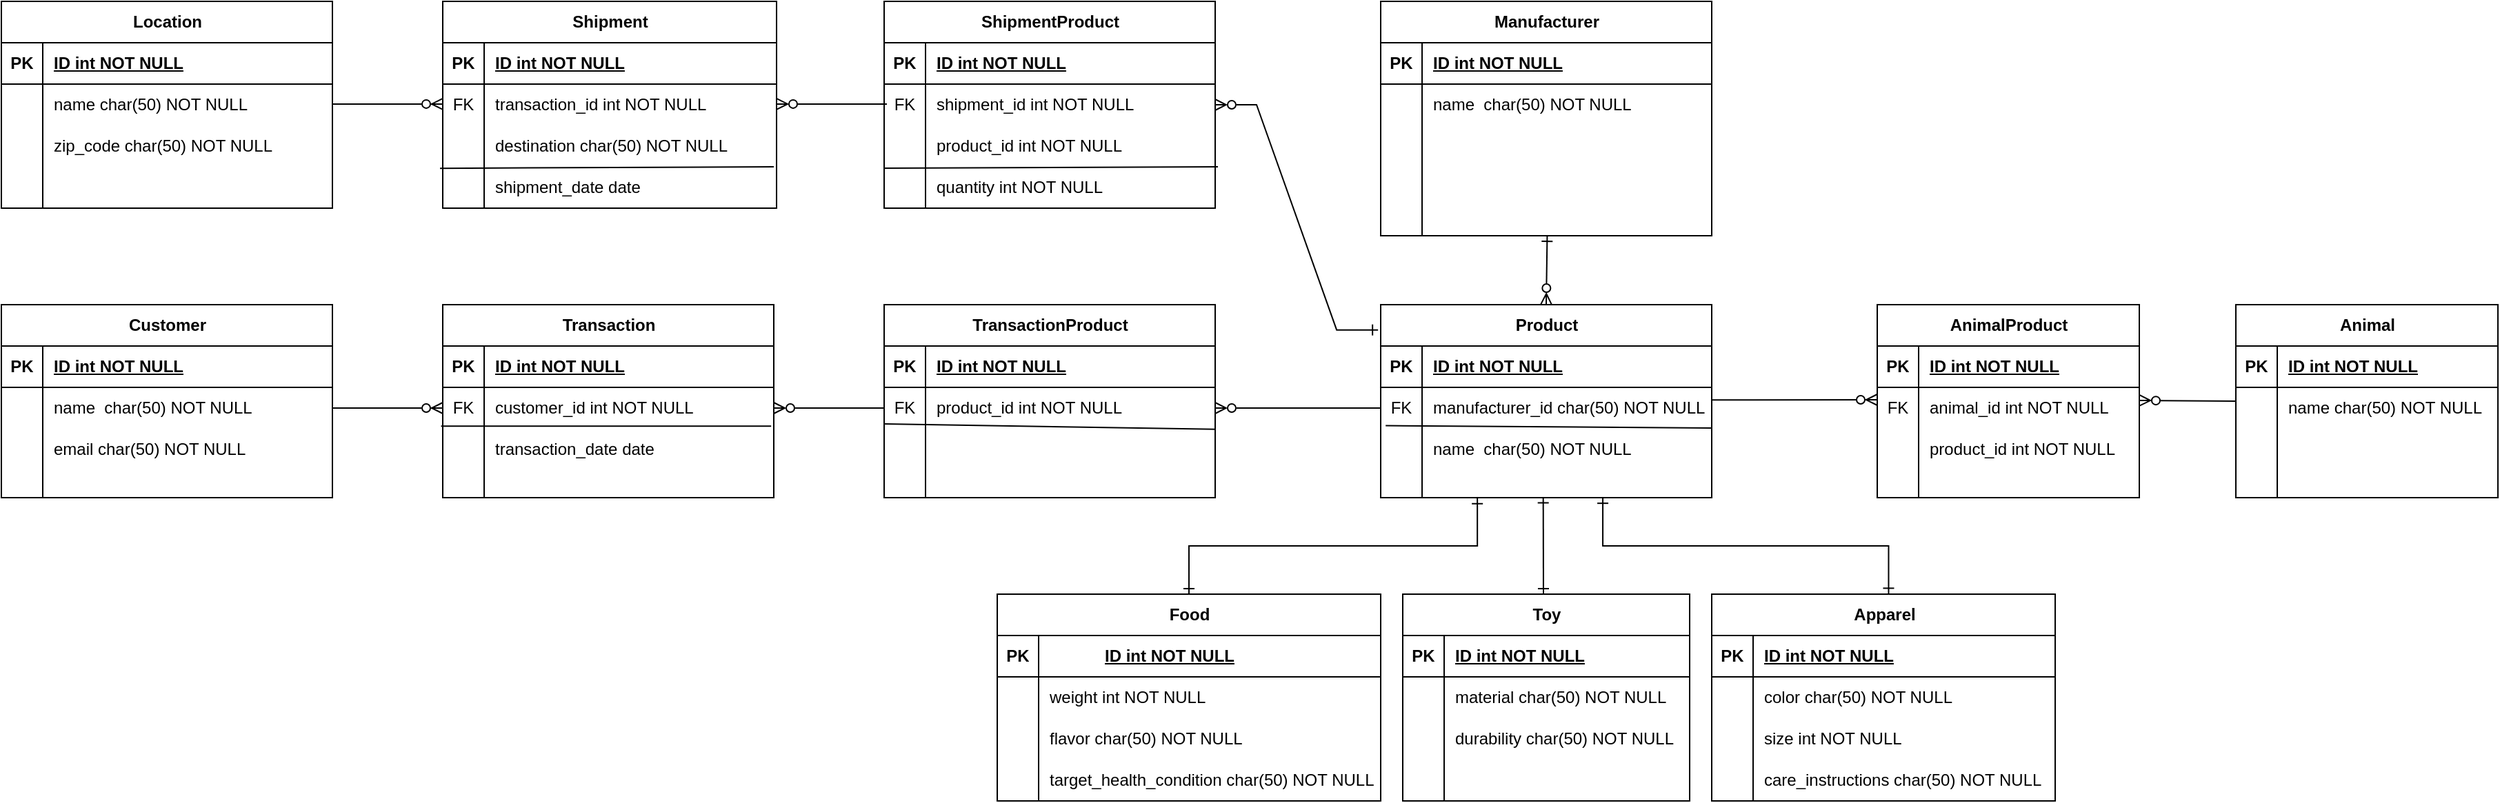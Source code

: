 <mxfile version="24.4.6" type="device">
  <diagram name="페이지-1" id="vwseUTKr5tGLdV442kfb">
    <mxGraphModel dx="2816" dy="615" grid="1" gridSize="10" guides="1" tooltips="1" connect="1" arrows="1" fold="1" page="1" pageScale="1" pageWidth="827" pageHeight="1169" math="0" shadow="0">
      <root>
        <mxCell id="0" />
        <mxCell id="1" parent="0" />
        <mxCell id="UHcqCBHQ9ccJoYCz1iMk-1" value="Toy" style="shape=table;startSize=30;container=1;collapsible=1;childLayout=tableLayout;fixedRows=1;rowLines=0;fontStyle=1;align=center;resizeLast=1;html=1;" vertex="1" parent="1">
          <mxGeometry x="-314" y="710" width="208" height="150" as="geometry" />
        </mxCell>
        <mxCell id="UHcqCBHQ9ccJoYCz1iMk-2" value="" style="shape=tableRow;horizontal=0;startSize=0;swimlaneHead=0;swimlaneBody=0;fillColor=none;collapsible=0;dropTarget=0;points=[[0,0.5],[1,0.5]];portConstraint=eastwest;top=0;left=0;right=0;bottom=1;" vertex="1" parent="UHcqCBHQ9ccJoYCz1iMk-1">
          <mxGeometry y="30" width="208" height="30" as="geometry" />
        </mxCell>
        <mxCell id="UHcqCBHQ9ccJoYCz1iMk-3" value="PK" style="shape=partialRectangle;connectable=0;fillColor=none;top=0;left=0;bottom=0;right=0;fontStyle=1;overflow=hidden;whiteSpace=wrap;html=1;" vertex="1" parent="UHcqCBHQ9ccJoYCz1iMk-2">
          <mxGeometry width="30" height="30" as="geometry">
            <mxRectangle width="30" height="30" as="alternateBounds" />
          </mxGeometry>
        </mxCell>
        <mxCell id="UHcqCBHQ9ccJoYCz1iMk-4" value="ID int NOT NULL" style="shape=partialRectangle;connectable=0;fillColor=none;top=0;left=0;bottom=0;right=0;align=left;spacingLeft=6;fontStyle=5;overflow=hidden;whiteSpace=wrap;html=1;" vertex="1" parent="UHcqCBHQ9ccJoYCz1iMk-2">
          <mxGeometry x="30" width="178" height="30" as="geometry">
            <mxRectangle width="178" height="30" as="alternateBounds" />
          </mxGeometry>
        </mxCell>
        <mxCell id="UHcqCBHQ9ccJoYCz1iMk-5" value="" style="shape=tableRow;horizontal=0;startSize=0;swimlaneHead=0;swimlaneBody=0;fillColor=none;collapsible=0;dropTarget=0;points=[[0,0.5],[1,0.5]];portConstraint=eastwest;top=0;left=0;right=0;bottom=0;" vertex="1" parent="UHcqCBHQ9ccJoYCz1iMk-1">
          <mxGeometry y="60" width="208" height="30" as="geometry" />
        </mxCell>
        <mxCell id="UHcqCBHQ9ccJoYCz1iMk-6" value="" style="shape=partialRectangle;connectable=0;fillColor=none;top=0;left=0;bottom=0;right=0;editable=1;overflow=hidden;whiteSpace=wrap;html=1;" vertex="1" parent="UHcqCBHQ9ccJoYCz1iMk-5">
          <mxGeometry width="30" height="30" as="geometry">
            <mxRectangle width="30" height="30" as="alternateBounds" />
          </mxGeometry>
        </mxCell>
        <mxCell id="UHcqCBHQ9ccJoYCz1iMk-7" value="material char(50) NOT NULL" style="shape=partialRectangle;connectable=0;fillColor=none;top=0;left=0;bottom=0;right=0;align=left;spacingLeft=6;overflow=hidden;whiteSpace=wrap;html=1;" vertex="1" parent="UHcqCBHQ9ccJoYCz1iMk-5">
          <mxGeometry x="30" width="178" height="30" as="geometry">
            <mxRectangle width="178" height="30" as="alternateBounds" />
          </mxGeometry>
        </mxCell>
        <mxCell id="UHcqCBHQ9ccJoYCz1iMk-8" value="" style="shape=tableRow;horizontal=0;startSize=0;swimlaneHead=0;swimlaneBody=0;fillColor=none;collapsible=0;dropTarget=0;points=[[0,0.5],[1,0.5]];portConstraint=eastwest;top=0;left=0;right=0;bottom=0;" vertex="1" parent="UHcqCBHQ9ccJoYCz1iMk-1">
          <mxGeometry y="90" width="208" height="30" as="geometry" />
        </mxCell>
        <mxCell id="UHcqCBHQ9ccJoYCz1iMk-9" value="" style="shape=partialRectangle;connectable=0;fillColor=none;top=0;left=0;bottom=0;right=0;editable=1;overflow=hidden;whiteSpace=wrap;html=1;" vertex="1" parent="UHcqCBHQ9ccJoYCz1iMk-8">
          <mxGeometry width="30" height="30" as="geometry">
            <mxRectangle width="30" height="30" as="alternateBounds" />
          </mxGeometry>
        </mxCell>
        <mxCell id="UHcqCBHQ9ccJoYCz1iMk-10" value="durability char(50) NOT NULL" style="shape=partialRectangle;connectable=0;fillColor=none;top=0;left=0;bottom=0;right=0;align=left;spacingLeft=6;overflow=hidden;whiteSpace=wrap;html=1;" vertex="1" parent="UHcqCBHQ9ccJoYCz1iMk-8">
          <mxGeometry x="30" width="178" height="30" as="geometry">
            <mxRectangle width="178" height="30" as="alternateBounds" />
          </mxGeometry>
        </mxCell>
        <mxCell id="UHcqCBHQ9ccJoYCz1iMk-11" value="" style="shape=tableRow;horizontal=0;startSize=0;swimlaneHead=0;swimlaneBody=0;fillColor=none;collapsible=0;dropTarget=0;points=[[0,0.5],[1,0.5]];portConstraint=eastwest;top=0;left=0;right=0;bottom=0;" vertex="1" parent="UHcqCBHQ9ccJoYCz1iMk-1">
          <mxGeometry y="120" width="208" height="30" as="geometry" />
        </mxCell>
        <mxCell id="UHcqCBHQ9ccJoYCz1iMk-12" value="" style="shape=partialRectangle;connectable=0;fillColor=none;top=0;left=0;bottom=0;right=0;editable=1;overflow=hidden;whiteSpace=wrap;html=1;" vertex="1" parent="UHcqCBHQ9ccJoYCz1iMk-11">
          <mxGeometry width="30" height="30" as="geometry">
            <mxRectangle width="30" height="30" as="alternateBounds" />
          </mxGeometry>
        </mxCell>
        <mxCell id="UHcqCBHQ9ccJoYCz1iMk-13" value="" style="shape=partialRectangle;connectable=0;fillColor=none;top=0;left=0;bottom=0;right=0;align=left;spacingLeft=6;overflow=hidden;whiteSpace=wrap;html=1;" vertex="1" parent="UHcqCBHQ9ccJoYCz1iMk-11">
          <mxGeometry x="30" width="178" height="30" as="geometry">
            <mxRectangle width="178" height="30" as="alternateBounds" />
          </mxGeometry>
        </mxCell>
        <mxCell id="UHcqCBHQ9ccJoYCz1iMk-14" value="Food" style="shape=table;startSize=30;container=1;collapsible=1;childLayout=tableLayout;fixedRows=1;rowLines=0;fontStyle=1;align=center;resizeLast=1;html=1;" vertex="1" parent="1">
          <mxGeometry x="-608" y="710" width="278" height="150" as="geometry" />
        </mxCell>
        <mxCell id="UHcqCBHQ9ccJoYCz1iMk-15" value="" style="shape=tableRow;horizontal=0;startSize=0;swimlaneHead=0;swimlaneBody=0;fillColor=none;collapsible=0;dropTarget=0;points=[[0,0.5],[1,0.5]];portConstraint=eastwest;top=0;left=0;right=0;bottom=1;" vertex="1" parent="UHcqCBHQ9ccJoYCz1iMk-14">
          <mxGeometry y="30" width="278" height="30" as="geometry" />
        </mxCell>
        <mxCell id="UHcqCBHQ9ccJoYCz1iMk-16" value="PK" style="shape=partialRectangle;connectable=0;fillColor=none;top=0;left=0;bottom=0;right=0;fontStyle=1;overflow=hidden;whiteSpace=wrap;html=1;" vertex="1" parent="UHcqCBHQ9ccJoYCz1iMk-15">
          <mxGeometry width="30" height="30" as="geometry">
            <mxRectangle width="30" height="30" as="alternateBounds" />
          </mxGeometry>
        </mxCell>
        <mxCell id="UHcqCBHQ9ccJoYCz1iMk-17" value="&lt;blockquote data-darkreader-inline-border-left=&quot;&quot; data-darkreader-inline-border-bottom=&quot;&quot; data-darkreader-inline-border-right=&quot;&quot; data-darkreader-inline-border-top=&quot;&quot; style=&quot;margin: 0px 0px 0px 40px; border: none; padding: 0px; --darkreader-inline-border-top: none; --darkreader-inline-border-right: none; --darkreader-inline-border-bottom: none; --darkreader-inline-border-left: none;&quot;&gt;ID int NOT NULL&lt;/blockquote&gt;" style="shape=partialRectangle;connectable=0;fillColor=none;top=0;left=0;bottom=0;right=0;align=left;spacingLeft=6;fontStyle=5;overflow=hidden;whiteSpace=wrap;html=1;" vertex="1" parent="UHcqCBHQ9ccJoYCz1iMk-15">
          <mxGeometry x="30" width="248" height="30" as="geometry">
            <mxRectangle width="248" height="30" as="alternateBounds" />
          </mxGeometry>
        </mxCell>
        <mxCell id="UHcqCBHQ9ccJoYCz1iMk-18" value="" style="shape=tableRow;horizontal=0;startSize=0;swimlaneHead=0;swimlaneBody=0;fillColor=none;collapsible=0;dropTarget=0;points=[[0,0.5],[1,0.5]];portConstraint=eastwest;top=0;left=0;right=0;bottom=0;" vertex="1" parent="UHcqCBHQ9ccJoYCz1iMk-14">
          <mxGeometry y="60" width="278" height="30" as="geometry" />
        </mxCell>
        <mxCell id="UHcqCBHQ9ccJoYCz1iMk-19" value="" style="shape=partialRectangle;connectable=0;fillColor=none;top=0;left=0;bottom=0;right=0;editable=1;overflow=hidden;whiteSpace=wrap;html=1;" vertex="1" parent="UHcqCBHQ9ccJoYCz1iMk-18">
          <mxGeometry width="30" height="30" as="geometry">
            <mxRectangle width="30" height="30" as="alternateBounds" />
          </mxGeometry>
        </mxCell>
        <mxCell id="UHcqCBHQ9ccJoYCz1iMk-20" value="&lt;div&gt;weight int NOT NULL&lt;/div&gt;" style="shape=partialRectangle;connectable=0;fillColor=none;top=0;left=0;bottom=0;right=0;align=left;spacingLeft=6;overflow=hidden;whiteSpace=wrap;html=1;" vertex="1" parent="UHcqCBHQ9ccJoYCz1iMk-18">
          <mxGeometry x="30" width="248" height="30" as="geometry">
            <mxRectangle width="248" height="30" as="alternateBounds" />
          </mxGeometry>
        </mxCell>
        <mxCell id="UHcqCBHQ9ccJoYCz1iMk-21" value="" style="shape=tableRow;horizontal=0;startSize=0;swimlaneHead=0;swimlaneBody=0;fillColor=none;collapsible=0;dropTarget=0;points=[[0,0.5],[1,0.5]];portConstraint=eastwest;top=0;left=0;right=0;bottom=0;" vertex="1" parent="UHcqCBHQ9ccJoYCz1iMk-14">
          <mxGeometry y="90" width="278" height="30" as="geometry" />
        </mxCell>
        <mxCell id="UHcqCBHQ9ccJoYCz1iMk-22" value="" style="shape=partialRectangle;connectable=0;fillColor=none;top=0;left=0;bottom=0;right=0;editable=1;overflow=hidden;whiteSpace=wrap;html=1;" vertex="1" parent="UHcqCBHQ9ccJoYCz1iMk-21">
          <mxGeometry width="30" height="30" as="geometry">
            <mxRectangle width="30" height="30" as="alternateBounds" />
          </mxGeometry>
        </mxCell>
        <mxCell id="UHcqCBHQ9ccJoYCz1iMk-23" value="flavor char(50) NOT NULL" style="shape=partialRectangle;connectable=0;fillColor=none;top=0;left=0;bottom=0;right=0;align=left;spacingLeft=6;overflow=hidden;whiteSpace=wrap;html=1;" vertex="1" parent="UHcqCBHQ9ccJoYCz1iMk-21">
          <mxGeometry x="30" width="248" height="30" as="geometry">
            <mxRectangle width="248" height="30" as="alternateBounds" />
          </mxGeometry>
        </mxCell>
        <mxCell id="UHcqCBHQ9ccJoYCz1iMk-24" value="" style="shape=tableRow;horizontal=0;startSize=0;swimlaneHead=0;swimlaneBody=0;fillColor=none;collapsible=0;dropTarget=0;points=[[0,0.5],[1,0.5]];portConstraint=eastwest;top=0;left=0;right=0;bottom=0;" vertex="1" parent="UHcqCBHQ9ccJoYCz1iMk-14">
          <mxGeometry y="120" width="278" height="30" as="geometry" />
        </mxCell>
        <mxCell id="UHcqCBHQ9ccJoYCz1iMk-25" value="" style="shape=partialRectangle;connectable=0;fillColor=none;top=0;left=0;bottom=0;right=0;editable=1;overflow=hidden;whiteSpace=wrap;html=1;" vertex="1" parent="UHcqCBHQ9ccJoYCz1iMk-24">
          <mxGeometry width="30" height="30" as="geometry">
            <mxRectangle width="30" height="30" as="alternateBounds" />
          </mxGeometry>
        </mxCell>
        <mxCell id="UHcqCBHQ9ccJoYCz1iMk-26" value="target_health_condition char(50) NOT NULL" style="shape=partialRectangle;connectable=0;fillColor=none;top=0;left=0;bottom=0;right=0;align=left;spacingLeft=6;overflow=hidden;whiteSpace=wrap;html=1;" vertex="1" parent="UHcqCBHQ9ccJoYCz1iMk-24">
          <mxGeometry x="30" width="248" height="30" as="geometry">
            <mxRectangle width="248" height="30" as="alternateBounds" />
          </mxGeometry>
        </mxCell>
        <mxCell id="UHcqCBHQ9ccJoYCz1iMk-27" value="Apparel" style="shape=table;startSize=30;container=1;collapsible=1;childLayout=tableLayout;fixedRows=1;rowLines=0;fontStyle=1;align=center;resizeLast=1;html=1;" vertex="1" parent="1">
          <mxGeometry x="-90" y="710" width="249" height="150" as="geometry" />
        </mxCell>
        <mxCell id="UHcqCBHQ9ccJoYCz1iMk-28" value="" style="shape=tableRow;horizontal=0;startSize=0;swimlaneHead=0;swimlaneBody=0;fillColor=none;collapsible=0;dropTarget=0;points=[[0,0.5],[1,0.5]];portConstraint=eastwest;top=0;left=0;right=0;bottom=1;" vertex="1" parent="UHcqCBHQ9ccJoYCz1iMk-27">
          <mxGeometry y="30" width="249" height="30" as="geometry" />
        </mxCell>
        <mxCell id="UHcqCBHQ9ccJoYCz1iMk-29" value="PK" style="shape=partialRectangle;connectable=0;fillColor=none;top=0;left=0;bottom=0;right=0;fontStyle=1;overflow=hidden;whiteSpace=wrap;html=1;" vertex="1" parent="UHcqCBHQ9ccJoYCz1iMk-28">
          <mxGeometry width="30" height="30" as="geometry">
            <mxRectangle width="30" height="30" as="alternateBounds" />
          </mxGeometry>
        </mxCell>
        <mxCell id="UHcqCBHQ9ccJoYCz1iMk-30" value="ID int NOT NULL" style="shape=partialRectangle;connectable=0;fillColor=none;top=0;left=0;bottom=0;right=0;align=left;spacingLeft=6;fontStyle=5;overflow=hidden;whiteSpace=wrap;html=1;" vertex="1" parent="UHcqCBHQ9ccJoYCz1iMk-28">
          <mxGeometry x="30" width="219" height="30" as="geometry">
            <mxRectangle width="219" height="30" as="alternateBounds" />
          </mxGeometry>
        </mxCell>
        <mxCell id="UHcqCBHQ9ccJoYCz1iMk-31" value="" style="shape=tableRow;horizontal=0;startSize=0;swimlaneHead=0;swimlaneBody=0;fillColor=none;collapsible=0;dropTarget=0;points=[[0,0.5],[1,0.5]];portConstraint=eastwest;top=0;left=0;right=0;bottom=0;" vertex="1" parent="UHcqCBHQ9ccJoYCz1iMk-27">
          <mxGeometry y="60" width="249" height="30" as="geometry" />
        </mxCell>
        <mxCell id="UHcqCBHQ9ccJoYCz1iMk-32" value="" style="shape=partialRectangle;connectable=0;fillColor=none;top=0;left=0;bottom=0;right=0;editable=1;overflow=hidden;whiteSpace=wrap;html=1;" vertex="1" parent="UHcqCBHQ9ccJoYCz1iMk-31">
          <mxGeometry width="30" height="30" as="geometry">
            <mxRectangle width="30" height="30" as="alternateBounds" />
          </mxGeometry>
        </mxCell>
        <mxCell id="UHcqCBHQ9ccJoYCz1iMk-33" value="color char(50) NOT NULL" style="shape=partialRectangle;connectable=0;fillColor=none;top=0;left=0;bottom=0;right=0;align=left;spacingLeft=6;overflow=hidden;whiteSpace=wrap;html=1;" vertex="1" parent="UHcqCBHQ9ccJoYCz1iMk-31">
          <mxGeometry x="30" width="219" height="30" as="geometry">
            <mxRectangle width="219" height="30" as="alternateBounds" />
          </mxGeometry>
        </mxCell>
        <mxCell id="UHcqCBHQ9ccJoYCz1iMk-34" value="" style="shape=tableRow;horizontal=0;startSize=0;swimlaneHead=0;swimlaneBody=0;fillColor=none;collapsible=0;dropTarget=0;points=[[0,0.5],[1,0.5]];portConstraint=eastwest;top=0;left=0;right=0;bottom=0;" vertex="1" parent="UHcqCBHQ9ccJoYCz1iMk-27">
          <mxGeometry y="90" width="249" height="30" as="geometry" />
        </mxCell>
        <mxCell id="UHcqCBHQ9ccJoYCz1iMk-35" value="" style="shape=partialRectangle;connectable=0;fillColor=none;top=0;left=0;bottom=0;right=0;editable=1;overflow=hidden;whiteSpace=wrap;html=1;" vertex="1" parent="UHcqCBHQ9ccJoYCz1iMk-34">
          <mxGeometry width="30" height="30" as="geometry">
            <mxRectangle width="30" height="30" as="alternateBounds" />
          </mxGeometry>
        </mxCell>
        <mxCell id="UHcqCBHQ9ccJoYCz1iMk-36" value="size int NOT NULL" style="shape=partialRectangle;connectable=0;fillColor=none;top=0;left=0;bottom=0;right=0;align=left;spacingLeft=6;overflow=hidden;whiteSpace=wrap;html=1;" vertex="1" parent="UHcqCBHQ9ccJoYCz1iMk-34">
          <mxGeometry x="30" width="219" height="30" as="geometry">
            <mxRectangle width="219" height="30" as="alternateBounds" />
          </mxGeometry>
        </mxCell>
        <mxCell id="UHcqCBHQ9ccJoYCz1iMk-37" value="" style="shape=tableRow;horizontal=0;startSize=0;swimlaneHead=0;swimlaneBody=0;fillColor=none;collapsible=0;dropTarget=0;points=[[0,0.5],[1,0.5]];portConstraint=eastwest;top=0;left=0;right=0;bottom=0;" vertex="1" parent="UHcqCBHQ9ccJoYCz1iMk-27">
          <mxGeometry y="120" width="249" height="30" as="geometry" />
        </mxCell>
        <mxCell id="UHcqCBHQ9ccJoYCz1iMk-38" value="" style="shape=partialRectangle;connectable=0;fillColor=none;top=0;left=0;bottom=0;right=0;editable=1;overflow=hidden;whiteSpace=wrap;html=1;" vertex="1" parent="UHcqCBHQ9ccJoYCz1iMk-37">
          <mxGeometry width="30" height="30" as="geometry">
            <mxRectangle width="30" height="30" as="alternateBounds" />
          </mxGeometry>
        </mxCell>
        <mxCell id="UHcqCBHQ9ccJoYCz1iMk-39" value="care_instructions char(50) NOT NULL" style="shape=partialRectangle;connectable=0;fillColor=none;top=0;left=0;bottom=0;right=0;align=left;spacingLeft=6;overflow=hidden;whiteSpace=wrap;html=1;" vertex="1" parent="UHcqCBHQ9ccJoYCz1iMk-37">
          <mxGeometry x="30" width="219" height="30" as="geometry">
            <mxRectangle width="219" height="30" as="alternateBounds" />
          </mxGeometry>
        </mxCell>
        <mxCell id="UHcqCBHQ9ccJoYCz1iMk-40" value="Animal" style="shape=table;startSize=30;container=1;collapsible=1;childLayout=tableLayout;fixedRows=1;rowLines=0;fontStyle=1;align=center;resizeLast=1;html=1;" vertex="1" parent="1">
          <mxGeometry x="290" y="500" width="190" height="140" as="geometry" />
        </mxCell>
        <mxCell id="UHcqCBHQ9ccJoYCz1iMk-41" value="" style="shape=tableRow;horizontal=0;startSize=0;swimlaneHead=0;swimlaneBody=0;fillColor=none;collapsible=0;dropTarget=0;points=[[0,0.5],[1,0.5]];portConstraint=eastwest;top=0;left=0;right=0;bottom=1;strokeColor=default;" vertex="1" parent="UHcqCBHQ9ccJoYCz1iMk-40">
          <mxGeometry y="30" width="190" height="30" as="geometry" />
        </mxCell>
        <mxCell id="UHcqCBHQ9ccJoYCz1iMk-42" value="PK" style="shape=partialRectangle;connectable=0;fillColor=none;top=0;left=0;bottom=0;right=0;fontStyle=1;overflow=hidden;whiteSpace=wrap;html=1;" vertex="1" parent="UHcqCBHQ9ccJoYCz1iMk-41">
          <mxGeometry width="30" height="30" as="geometry">
            <mxRectangle width="30" height="30" as="alternateBounds" />
          </mxGeometry>
        </mxCell>
        <mxCell id="UHcqCBHQ9ccJoYCz1iMk-43" value="ID int NOT NULL" style="shape=partialRectangle;connectable=0;fillColor=none;top=0;left=0;bottom=0;right=0;align=left;spacingLeft=6;fontStyle=5;overflow=hidden;whiteSpace=wrap;html=1;" vertex="1" parent="UHcqCBHQ9ccJoYCz1iMk-41">
          <mxGeometry x="30" width="160" height="30" as="geometry">
            <mxRectangle width="160" height="30" as="alternateBounds" />
          </mxGeometry>
        </mxCell>
        <mxCell id="UHcqCBHQ9ccJoYCz1iMk-44" value="" style="shape=tableRow;horizontal=0;startSize=0;swimlaneHead=0;swimlaneBody=0;fillColor=none;collapsible=0;dropTarget=0;points=[[0,0.5],[1,0.5]];portConstraint=eastwest;top=0;left=0;right=0;bottom=0;" vertex="1" parent="UHcqCBHQ9ccJoYCz1iMk-40">
          <mxGeometry y="60" width="190" height="30" as="geometry" />
        </mxCell>
        <mxCell id="UHcqCBHQ9ccJoYCz1iMk-45" value="" style="shape=partialRectangle;connectable=0;fillColor=none;top=0;left=0;bottom=0;right=0;editable=1;overflow=hidden;whiteSpace=wrap;html=1;" vertex="1" parent="UHcqCBHQ9ccJoYCz1iMk-44">
          <mxGeometry width="30" height="30" as="geometry">
            <mxRectangle width="30" height="30" as="alternateBounds" />
          </mxGeometry>
        </mxCell>
        <mxCell id="UHcqCBHQ9ccJoYCz1iMk-46" value="name char(50) NOT NULL" style="shape=partialRectangle;connectable=0;fillColor=none;top=0;left=0;bottom=0;right=0;align=left;spacingLeft=6;overflow=hidden;whiteSpace=wrap;html=1;" vertex="1" parent="UHcqCBHQ9ccJoYCz1iMk-44">
          <mxGeometry x="30" width="160" height="30" as="geometry">
            <mxRectangle width="160" height="30" as="alternateBounds" />
          </mxGeometry>
        </mxCell>
        <mxCell id="UHcqCBHQ9ccJoYCz1iMk-47" value="" style="shape=tableRow;horizontal=0;startSize=0;swimlaneHead=0;swimlaneBody=0;fillColor=none;collapsible=0;dropTarget=0;points=[[0,0.5],[1,0.5]];portConstraint=eastwest;top=0;left=0;right=0;bottom=0;" vertex="1" parent="UHcqCBHQ9ccJoYCz1iMk-40">
          <mxGeometry y="90" width="190" height="30" as="geometry" />
        </mxCell>
        <mxCell id="UHcqCBHQ9ccJoYCz1iMk-48" value="" style="shape=partialRectangle;connectable=0;fillColor=none;top=0;left=0;bottom=0;right=0;editable=1;overflow=hidden;whiteSpace=wrap;html=1;" vertex="1" parent="UHcqCBHQ9ccJoYCz1iMk-47">
          <mxGeometry width="30" height="30" as="geometry">
            <mxRectangle width="30" height="30" as="alternateBounds" />
          </mxGeometry>
        </mxCell>
        <mxCell id="UHcqCBHQ9ccJoYCz1iMk-49" value="" style="shape=partialRectangle;connectable=0;fillColor=none;top=0;left=0;bottom=0;right=0;align=left;spacingLeft=6;overflow=hidden;whiteSpace=wrap;html=1;" vertex="1" parent="UHcqCBHQ9ccJoYCz1iMk-47">
          <mxGeometry x="30" width="160" height="30" as="geometry">
            <mxRectangle width="160" height="30" as="alternateBounds" />
          </mxGeometry>
        </mxCell>
        <mxCell id="UHcqCBHQ9ccJoYCz1iMk-50" value="" style="shape=tableRow;horizontal=0;startSize=0;swimlaneHead=0;swimlaneBody=0;fillColor=none;collapsible=0;dropTarget=0;points=[[0,0.5],[1,0.5]];portConstraint=eastwest;top=0;left=0;right=0;bottom=0;" vertex="1" parent="UHcqCBHQ9ccJoYCz1iMk-40">
          <mxGeometry y="120" width="190" height="20" as="geometry" />
        </mxCell>
        <mxCell id="UHcqCBHQ9ccJoYCz1iMk-51" value="" style="shape=partialRectangle;connectable=0;fillColor=none;top=0;left=0;bottom=0;right=0;editable=1;overflow=hidden;whiteSpace=wrap;html=1;" vertex="1" parent="UHcqCBHQ9ccJoYCz1iMk-50">
          <mxGeometry width="30" height="20" as="geometry">
            <mxRectangle width="30" height="20" as="alternateBounds" />
          </mxGeometry>
        </mxCell>
        <mxCell id="UHcqCBHQ9ccJoYCz1iMk-52" value="" style="shape=partialRectangle;connectable=0;fillColor=none;top=0;left=0;bottom=0;right=0;align=left;spacingLeft=6;overflow=hidden;whiteSpace=wrap;html=1;" vertex="1" parent="UHcqCBHQ9ccJoYCz1iMk-50">
          <mxGeometry x="30" width="160" height="20" as="geometry">
            <mxRectangle width="160" height="20" as="alternateBounds" />
          </mxGeometry>
        </mxCell>
        <mxCell id="UHcqCBHQ9ccJoYCz1iMk-79" value="Product" style="shape=table;startSize=30;container=1;collapsible=1;childLayout=tableLayout;fixedRows=1;rowLines=0;fontStyle=1;align=center;resizeLast=1;html=1;" vertex="1" parent="1">
          <mxGeometry x="-330" y="500" width="240" height="140" as="geometry" />
        </mxCell>
        <mxCell id="UHcqCBHQ9ccJoYCz1iMk-80" value="" style="shape=tableRow;horizontal=0;startSize=0;swimlaneHead=0;swimlaneBody=0;fillColor=none;collapsible=0;dropTarget=0;points=[[0,0.5],[1,0.5]];portConstraint=eastwest;top=0;left=0;right=0;bottom=1;" vertex="1" parent="UHcqCBHQ9ccJoYCz1iMk-79">
          <mxGeometry y="30" width="240" height="30" as="geometry" />
        </mxCell>
        <mxCell id="UHcqCBHQ9ccJoYCz1iMk-81" value="PK" style="shape=partialRectangle;connectable=0;fillColor=none;top=0;left=0;bottom=0;right=0;fontStyle=1;overflow=hidden;whiteSpace=wrap;html=1;" vertex="1" parent="UHcqCBHQ9ccJoYCz1iMk-80">
          <mxGeometry width="30" height="30" as="geometry">
            <mxRectangle width="30" height="30" as="alternateBounds" />
          </mxGeometry>
        </mxCell>
        <mxCell id="UHcqCBHQ9ccJoYCz1iMk-82" value="ID int NOT NULL" style="shape=partialRectangle;connectable=0;fillColor=none;top=0;left=0;bottom=0;right=0;align=left;spacingLeft=6;fontStyle=5;overflow=hidden;whiteSpace=wrap;html=1;" vertex="1" parent="UHcqCBHQ9ccJoYCz1iMk-80">
          <mxGeometry x="30" width="210" height="30" as="geometry">
            <mxRectangle width="210" height="30" as="alternateBounds" />
          </mxGeometry>
        </mxCell>
        <mxCell id="UHcqCBHQ9ccJoYCz1iMk-83" value="" style="shape=tableRow;horizontal=0;startSize=0;swimlaneHead=0;swimlaneBody=0;fillColor=none;collapsible=0;dropTarget=0;points=[[0,0.5],[1,0.5]];portConstraint=eastwest;top=0;left=0;right=0;bottom=0;" vertex="1" parent="UHcqCBHQ9ccJoYCz1iMk-79">
          <mxGeometry y="60" width="240" height="30" as="geometry" />
        </mxCell>
        <mxCell id="UHcqCBHQ9ccJoYCz1iMk-84" value="FK" style="shape=partialRectangle;connectable=0;fillColor=none;top=0;left=0;bottom=0;right=0;editable=1;overflow=hidden;whiteSpace=wrap;html=1;" vertex="1" parent="UHcqCBHQ9ccJoYCz1iMk-83">
          <mxGeometry width="30" height="30" as="geometry">
            <mxRectangle width="30" height="30" as="alternateBounds" />
          </mxGeometry>
        </mxCell>
        <mxCell id="UHcqCBHQ9ccJoYCz1iMk-85" value="manufacturer_id char(50) NOT NULL" style="shape=partialRectangle;connectable=0;fillColor=none;top=0;left=0;bottom=0;right=0;align=left;spacingLeft=6;overflow=hidden;whiteSpace=wrap;html=1;" vertex="1" parent="UHcqCBHQ9ccJoYCz1iMk-83">
          <mxGeometry x="30" width="210" height="30" as="geometry">
            <mxRectangle width="210" height="30" as="alternateBounds" />
          </mxGeometry>
        </mxCell>
        <mxCell id="UHcqCBHQ9ccJoYCz1iMk-86" value="" style="shape=tableRow;horizontal=0;startSize=0;swimlaneHead=0;swimlaneBody=0;fillColor=none;collapsible=0;dropTarget=0;points=[[0,0.5],[1,0.5]];portConstraint=eastwest;top=0;left=0;right=0;bottom=0;" vertex="1" parent="UHcqCBHQ9ccJoYCz1iMk-79">
          <mxGeometry y="90" width="240" height="30" as="geometry" />
        </mxCell>
        <mxCell id="UHcqCBHQ9ccJoYCz1iMk-87" value="" style="shape=partialRectangle;connectable=0;fillColor=none;top=0;left=0;bottom=0;right=0;editable=1;overflow=hidden;whiteSpace=wrap;html=1;" vertex="1" parent="UHcqCBHQ9ccJoYCz1iMk-86">
          <mxGeometry width="30" height="30" as="geometry">
            <mxRectangle width="30" height="30" as="alternateBounds" />
          </mxGeometry>
        </mxCell>
        <mxCell id="UHcqCBHQ9ccJoYCz1iMk-88" value="name&amp;nbsp; char(50) NOT NULL" style="shape=partialRectangle;connectable=0;fillColor=none;top=0;left=0;bottom=0;right=0;align=left;spacingLeft=6;overflow=hidden;whiteSpace=wrap;html=1;" vertex="1" parent="UHcqCBHQ9ccJoYCz1iMk-86">
          <mxGeometry x="30" width="210" height="30" as="geometry">
            <mxRectangle width="210" height="30" as="alternateBounds" />
          </mxGeometry>
        </mxCell>
        <mxCell id="UHcqCBHQ9ccJoYCz1iMk-89" value="" style="shape=tableRow;horizontal=0;startSize=0;swimlaneHead=0;swimlaneBody=0;fillColor=none;collapsible=0;dropTarget=0;points=[[0,0.5],[1,0.5]];portConstraint=eastwest;top=0;left=0;right=0;bottom=0;" vertex="1" parent="UHcqCBHQ9ccJoYCz1iMk-79">
          <mxGeometry y="120" width="240" height="20" as="geometry" />
        </mxCell>
        <mxCell id="UHcqCBHQ9ccJoYCz1iMk-90" value="" style="shape=partialRectangle;connectable=0;fillColor=none;top=0;left=0;bottom=0;right=0;editable=1;overflow=hidden;whiteSpace=wrap;html=1;" vertex="1" parent="UHcqCBHQ9ccJoYCz1iMk-89">
          <mxGeometry width="30" height="20" as="geometry">
            <mxRectangle width="30" height="20" as="alternateBounds" />
          </mxGeometry>
        </mxCell>
        <mxCell id="UHcqCBHQ9ccJoYCz1iMk-91" value="" style="shape=partialRectangle;connectable=0;fillColor=none;top=0;left=0;bottom=0;right=0;align=left;spacingLeft=6;overflow=hidden;whiteSpace=wrap;html=1;" vertex="1" parent="UHcqCBHQ9ccJoYCz1iMk-89">
          <mxGeometry x="30" width="210" height="20" as="geometry">
            <mxRectangle width="210" height="20" as="alternateBounds" />
          </mxGeometry>
        </mxCell>
        <mxCell id="UHcqCBHQ9ccJoYCz1iMk-209" value="" style="endArrow=none;html=1;rounded=0;exitX=0.015;exitY=-0.074;exitDx=0;exitDy=0;exitPerimeter=0;entryX=0.999;entryY=-0.017;entryDx=0;entryDy=0;entryPerimeter=0;" edge="1" parent="UHcqCBHQ9ccJoYCz1iMk-79" source="UHcqCBHQ9ccJoYCz1iMk-86" target="UHcqCBHQ9ccJoYCz1iMk-86">
          <mxGeometry width="50" height="50" relative="1" as="geometry">
            <mxPoint x="120" y="80" as="sourcePoint" />
            <mxPoint x="170" y="30" as="targetPoint" />
          </mxGeometry>
        </mxCell>
        <mxCell id="UHcqCBHQ9ccJoYCz1iMk-105" value="Manufacturer" style="shape=table;startSize=30;container=1;collapsible=1;childLayout=tableLayout;fixedRows=1;rowLines=0;fontStyle=1;align=center;resizeLast=1;html=1;" vertex="1" parent="1">
          <mxGeometry x="-330" y="280" width="240.0" height="170" as="geometry" />
        </mxCell>
        <mxCell id="UHcqCBHQ9ccJoYCz1iMk-106" value="" style="shape=tableRow;horizontal=0;startSize=0;swimlaneHead=0;swimlaneBody=0;fillColor=none;collapsible=0;dropTarget=0;points=[[0,0.5],[1,0.5]];portConstraint=eastwest;top=0;left=0;right=0;bottom=1;" vertex="1" parent="UHcqCBHQ9ccJoYCz1iMk-105">
          <mxGeometry y="30" width="240.0" height="30" as="geometry" />
        </mxCell>
        <mxCell id="UHcqCBHQ9ccJoYCz1iMk-107" value="PK" style="shape=partialRectangle;connectable=0;fillColor=none;top=0;left=0;bottom=0;right=0;fontStyle=1;overflow=hidden;whiteSpace=wrap;html=1;" vertex="1" parent="UHcqCBHQ9ccJoYCz1iMk-106">
          <mxGeometry width="30" height="30" as="geometry">
            <mxRectangle width="30" height="30" as="alternateBounds" />
          </mxGeometry>
        </mxCell>
        <mxCell id="UHcqCBHQ9ccJoYCz1iMk-108" value="ID int NOT NULL" style="shape=partialRectangle;connectable=0;fillColor=none;top=0;left=0;bottom=0;right=0;align=left;spacingLeft=6;fontStyle=5;overflow=hidden;whiteSpace=wrap;html=1;" vertex="1" parent="UHcqCBHQ9ccJoYCz1iMk-106">
          <mxGeometry x="30" width="210.0" height="30" as="geometry">
            <mxRectangle width="210.0" height="30" as="alternateBounds" />
          </mxGeometry>
        </mxCell>
        <mxCell id="UHcqCBHQ9ccJoYCz1iMk-109" value="" style="shape=tableRow;horizontal=0;startSize=0;swimlaneHead=0;swimlaneBody=0;fillColor=none;collapsible=0;dropTarget=0;points=[[0,0.5],[1,0.5]];portConstraint=eastwest;top=0;left=0;right=0;bottom=0;" vertex="1" parent="UHcqCBHQ9ccJoYCz1iMk-105">
          <mxGeometry y="60" width="240.0" height="30" as="geometry" />
        </mxCell>
        <mxCell id="UHcqCBHQ9ccJoYCz1iMk-110" value="" style="shape=partialRectangle;connectable=0;fillColor=none;top=0;left=0;bottom=0;right=0;editable=1;overflow=hidden;whiteSpace=wrap;html=1;" vertex="1" parent="UHcqCBHQ9ccJoYCz1iMk-109">
          <mxGeometry width="30" height="30" as="geometry">
            <mxRectangle width="30" height="30" as="alternateBounds" />
          </mxGeometry>
        </mxCell>
        <mxCell id="UHcqCBHQ9ccJoYCz1iMk-111" value="name&amp;nbsp; char(50) NOT NULL" style="shape=partialRectangle;connectable=0;fillColor=none;top=0;left=0;bottom=0;right=0;align=left;spacingLeft=6;overflow=hidden;whiteSpace=wrap;html=1;" vertex="1" parent="UHcqCBHQ9ccJoYCz1iMk-109">
          <mxGeometry x="30" width="210.0" height="30" as="geometry">
            <mxRectangle width="210.0" height="30" as="alternateBounds" />
          </mxGeometry>
        </mxCell>
        <mxCell id="UHcqCBHQ9ccJoYCz1iMk-112" value="" style="shape=tableRow;horizontal=0;startSize=0;swimlaneHead=0;swimlaneBody=0;fillColor=none;collapsible=0;dropTarget=0;points=[[0,0.5],[1,0.5]];portConstraint=eastwest;top=0;left=0;right=0;bottom=0;" vertex="1" parent="UHcqCBHQ9ccJoYCz1iMk-105">
          <mxGeometry y="90" width="240.0" height="30" as="geometry" />
        </mxCell>
        <mxCell id="UHcqCBHQ9ccJoYCz1iMk-113" value="" style="shape=partialRectangle;connectable=0;fillColor=none;top=0;left=0;bottom=0;right=0;editable=1;overflow=hidden;whiteSpace=wrap;html=1;" vertex="1" parent="UHcqCBHQ9ccJoYCz1iMk-112">
          <mxGeometry width="30" height="30" as="geometry">
            <mxRectangle width="30" height="30" as="alternateBounds" />
          </mxGeometry>
        </mxCell>
        <mxCell id="UHcqCBHQ9ccJoYCz1iMk-114" value="" style="shape=partialRectangle;connectable=0;fillColor=none;top=0;left=0;bottom=0;right=0;align=left;spacingLeft=6;overflow=hidden;whiteSpace=wrap;html=1;" vertex="1" parent="UHcqCBHQ9ccJoYCz1iMk-112">
          <mxGeometry x="30" width="210.0" height="30" as="geometry">
            <mxRectangle width="210.0" height="30" as="alternateBounds" />
          </mxGeometry>
        </mxCell>
        <mxCell id="UHcqCBHQ9ccJoYCz1iMk-374" value="" style="shape=tableRow;horizontal=0;startSize=0;swimlaneHead=0;swimlaneBody=0;fillColor=none;collapsible=0;dropTarget=0;points=[[0,0.5],[1,0.5]];portConstraint=eastwest;top=0;left=0;right=0;bottom=0;" vertex="1" parent="UHcqCBHQ9ccJoYCz1iMk-105">
          <mxGeometry y="120" width="240.0" height="30" as="geometry" />
        </mxCell>
        <mxCell id="UHcqCBHQ9ccJoYCz1iMk-375" value="" style="shape=partialRectangle;connectable=0;fillColor=none;top=0;left=0;bottom=0;right=0;editable=1;overflow=hidden;whiteSpace=wrap;html=1;" vertex="1" parent="UHcqCBHQ9ccJoYCz1iMk-374">
          <mxGeometry width="30" height="30" as="geometry">
            <mxRectangle width="30" height="30" as="alternateBounds" />
          </mxGeometry>
        </mxCell>
        <mxCell id="UHcqCBHQ9ccJoYCz1iMk-376" value="" style="shape=partialRectangle;connectable=0;fillColor=none;top=0;left=0;bottom=0;right=0;align=left;spacingLeft=6;overflow=hidden;whiteSpace=wrap;html=1;" vertex="1" parent="UHcqCBHQ9ccJoYCz1iMk-374">
          <mxGeometry x="30" width="210.0" height="30" as="geometry">
            <mxRectangle width="210.0" height="30" as="alternateBounds" />
          </mxGeometry>
        </mxCell>
        <mxCell id="UHcqCBHQ9ccJoYCz1iMk-115" value="" style="shape=tableRow;horizontal=0;startSize=0;swimlaneHead=0;swimlaneBody=0;fillColor=none;collapsible=0;dropTarget=0;points=[[0,0.5],[1,0.5]];portConstraint=eastwest;top=0;left=0;right=0;bottom=0;" vertex="1" parent="UHcqCBHQ9ccJoYCz1iMk-105">
          <mxGeometry y="150" width="240.0" height="20" as="geometry" />
        </mxCell>
        <mxCell id="UHcqCBHQ9ccJoYCz1iMk-116" value="" style="shape=partialRectangle;connectable=0;fillColor=none;top=0;left=0;bottom=0;right=0;editable=1;overflow=hidden;whiteSpace=wrap;html=1;" vertex="1" parent="UHcqCBHQ9ccJoYCz1iMk-115">
          <mxGeometry width="30" height="20" as="geometry">
            <mxRectangle width="30" height="20" as="alternateBounds" />
          </mxGeometry>
        </mxCell>
        <mxCell id="UHcqCBHQ9ccJoYCz1iMk-117" value="" style="shape=partialRectangle;connectable=0;fillColor=none;top=0;left=0;bottom=0;right=0;align=left;spacingLeft=6;overflow=hidden;whiteSpace=wrap;html=1;" vertex="1" parent="UHcqCBHQ9ccJoYCz1iMk-115">
          <mxGeometry x="30" width="210.0" height="20" as="geometry">
            <mxRectangle width="210.0" height="20" as="alternateBounds" />
          </mxGeometry>
        </mxCell>
        <mxCell id="UHcqCBHQ9ccJoYCz1iMk-169" value="AnimalProduct" style="shape=table;startSize=30;container=1;collapsible=1;childLayout=tableLayout;fixedRows=1;rowLines=0;fontStyle=1;align=center;resizeLast=1;html=1;" vertex="1" parent="1">
          <mxGeometry x="30" y="500" width="190" height="140" as="geometry" />
        </mxCell>
        <mxCell id="UHcqCBHQ9ccJoYCz1iMk-170" value="" style="shape=tableRow;horizontal=0;startSize=0;swimlaneHead=0;swimlaneBody=0;fillColor=none;collapsible=0;dropTarget=0;points=[[0,0.5],[1,0.5]];portConstraint=eastwest;top=0;left=0;right=0;bottom=1;" vertex="1" parent="UHcqCBHQ9ccJoYCz1iMk-169">
          <mxGeometry y="30" width="190" height="30" as="geometry" />
        </mxCell>
        <mxCell id="UHcqCBHQ9ccJoYCz1iMk-171" value="PK" style="shape=partialRectangle;connectable=0;fillColor=none;top=0;left=0;bottom=0;right=0;fontStyle=1;overflow=hidden;whiteSpace=wrap;html=1;" vertex="1" parent="UHcqCBHQ9ccJoYCz1iMk-170">
          <mxGeometry width="30" height="30" as="geometry">
            <mxRectangle width="30" height="30" as="alternateBounds" />
          </mxGeometry>
        </mxCell>
        <mxCell id="UHcqCBHQ9ccJoYCz1iMk-172" value="ID int NOT NULL" style="shape=partialRectangle;connectable=0;fillColor=none;top=0;left=0;bottom=0;right=0;align=left;spacingLeft=6;fontStyle=5;overflow=hidden;whiteSpace=wrap;html=1;" vertex="1" parent="UHcqCBHQ9ccJoYCz1iMk-170">
          <mxGeometry x="30" width="160" height="30" as="geometry">
            <mxRectangle width="160" height="30" as="alternateBounds" />
          </mxGeometry>
        </mxCell>
        <mxCell id="UHcqCBHQ9ccJoYCz1iMk-173" value="" style="shape=tableRow;horizontal=0;startSize=0;swimlaneHead=0;swimlaneBody=0;fillColor=none;collapsible=0;dropTarget=0;points=[[0,0.5],[1,0.5]];portConstraint=eastwest;top=0;left=0;right=0;bottom=0;" vertex="1" parent="UHcqCBHQ9ccJoYCz1iMk-169">
          <mxGeometry y="60" width="190" height="30" as="geometry" />
        </mxCell>
        <mxCell id="UHcqCBHQ9ccJoYCz1iMk-174" value="FK" style="shape=partialRectangle;connectable=0;fillColor=none;top=0;left=0;bottom=0;right=0;editable=1;overflow=hidden;whiteSpace=wrap;html=1;" vertex="1" parent="UHcqCBHQ9ccJoYCz1iMk-173">
          <mxGeometry width="30" height="30" as="geometry">
            <mxRectangle width="30" height="30" as="alternateBounds" />
          </mxGeometry>
        </mxCell>
        <mxCell id="UHcqCBHQ9ccJoYCz1iMk-175" value="animal_id int NOT NULL" style="shape=partialRectangle;connectable=0;fillColor=none;top=0;left=0;bottom=0;right=0;align=left;spacingLeft=6;overflow=hidden;whiteSpace=wrap;html=1;" vertex="1" parent="UHcqCBHQ9ccJoYCz1iMk-173">
          <mxGeometry x="30" width="160" height="30" as="geometry">
            <mxRectangle width="160" height="30" as="alternateBounds" />
          </mxGeometry>
        </mxCell>
        <mxCell id="UHcqCBHQ9ccJoYCz1iMk-176" value="" style="shape=tableRow;horizontal=0;startSize=0;swimlaneHead=0;swimlaneBody=0;fillColor=none;collapsible=0;dropTarget=0;points=[[0,0.5],[1,0.5]];portConstraint=eastwest;top=0;left=0;right=0;bottom=0;" vertex="1" parent="UHcqCBHQ9ccJoYCz1iMk-169">
          <mxGeometry y="90" width="190" height="30" as="geometry" />
        </mxCell>
        <mxCell id="UHcqCBHQ9ccJoYCz1iMk-177" value="" style="shape=partialRectangle;connectable=0;fillColor=none;top=0;left=0;bottom=0;right=0;editable=1;overflow=hidden;whiteSpace=wrap;html=1;" vertex="1" parent="UHcqCBHQ9ccJoYCz1iMk-176">
          <mxGeometry width="30" height="30" as="geometry">
            <mxRectangle width="30" height="30" as="alternateBounds" />
          </mxGeometry>
        </mxCell>
        <mxCell id="UHcqCBHQ9ccJoYCz1iMk-178" value="product_id int NOT NULL" style="shape=partialRectangle;connectable=0;fillColor=none;top=0;left=0;bottom=0;right=0;align=left;spacingLeft=6;overflow=hidden;whiteSpace=wrap;html=1;" vertex="1" parent="UHcqCBHQ9ccJoYCz1iMk-176">
          <mxGeometry x="30" width="160" height="30" as="geometry">
            <mxRectangle width="160" height="30" as="alternateBounds" />
          </mxGeometry>
        </mxCell>
        <mxCell id="UHcqCBHQ9ccJoYCz1iMk-179" value="" style="shape=tableRow;horizontal=0;startSize=0;swimlaneHead=0;swimlaneBody=0;fillColor=none;collapsible=0;dropTarget=0;points=[[0,0.5],[1,0.5]];portConstraint=eastwest;top=0;left=0;right=0;bottom=0;" vertex="1" parent="UHcqCBHQ9ccJoYCz1iMk-169">
          <mxGeometry y="120" width="190" height="20" as="geometry" />
        </mxCell>
        <mxCell id="UHcqCBHQ9ccJoYCz1iMk-180" value="" style="shape=partialRectangle;connectable=0;fillColor=none;top=0;left=0;bottom=0;right=0;editable=1;overflow=hidden;whiteSpace=wrap;html=1;" vertex="1" parent="UHcqCBHQ9ccJoYCz1iMk-179">
          <mxGeometry width="30" height="20" as="geometry">
            <mxRectangle width="30" height="20" as="alternateBounds" />
          </mxGeometry>
        </mxCell>
        <mxCell id="UHcqCBHQ9ccJoYCz1iMk-181" value="" style="shape=partialRectangle;connectable=0;fillColor=none;top=0;left=0;bottom=0;right=0;align=left;spacingLeft=6;overflow=hidden;whiteSpace=wrap;html=1;" vertex="1" parent="UHcqCBHQ9ccJoYCz1iMk-179">
          <mxGeometry x="30" width="160" height="20" as="geometry">
            <mxRectangle width="160" height="20" as="alternateBounds" />
          </mxGeometry>
        </mxCell>
        <mxCell id="UHcqCBHQ9ccJoYCz1iMk-210" value="Transaction" style="shape=table;startSize=30;container=1;collapsible=1;childLayout=tableLayout;fixedRows=1;rowLines=0;fontStyle=1;align=center;resizeLast=1;html=1;" vertex="1" parent="1">
          <mxGeometry x="-1010" y="500" width="240" height="140" as="geometry" />
        </mxCell>
        <mxCell id="UHcqCBHQ9ccJoYCz1iMk-211" value="" style="shape=tableRow;horizontal=0;startSize=0;swimlaneHead=0;swimlaneBody=0;fillColor=none;collapsible=0;dropTarget=0;points=[[0,0.5],[1,0.5]];portConstraint=eastwest;top=0;left=0;right=0;bottom=1;" vertex="1" parent="UHcqCBHQ9ccJoYCz1iMk-210">
          <mxGeometry y="30" width="240" height="30" as="geometry" />
        </mxCell>
        <mxCell id="UHcqCBHQ9ccJoYCz1iMk-212" value="PK" style="shape=partialRectangle;connectable=0;fillColor=none;top=0;left=0;bottom=0;right=0;fontStyle=1;overflow=hidden;whiteSpace=wrap;html=1;" vertex="1" parent="UHcqCBHQ9ccJoYCz1iMk-211">
          <mxGeometry width="30" height="30" as="geometry">
            <mxRectangle width="30" height="30" as="alternateBounds" />
          </mxGeometry>
        </mxCell>
        <mxCell id="UHcqCBHQ9ccJoYCz1iMk-213" value="ID int NOT NULL" style="shape=partialRectangle;connectable=0;fillColor=none;top=0;left=0;bottom=0;right=0;align=left;spacingLeft=6;fontStyle=5;overflow=hidden;whiteSpace=wrap;html=1;" vertex="1" parent="UHcqCBHQ9ccJoYCz1iMk-211">
          <mxGeometry x="30" width="210" height="30" as="geometry">
            <mxRectangle width="210" height="30" as="alternateBounds" />
          </mxGeometry>
        </mxCell>
        <mxCell id="UHcqCBHQ9ccJoYCz1iMk-214" value="" style="shape=tableRow;horizontal=0;startSize=0;swimlaneHead=0;swimlaneBody=0;fillColor=none;collapsible=0;dropTarget=0;points=[[0,0.5],[1,0.5]];portConstraint=eastwest;top=0;left=0;right=0;bottom=0;" vertex="1" parent="UHcqCBHQ9ccJoYCz1iMk-210">
          <mxGeometry y="60" width="240" height="30" as="geometry" />
        </mxCell>
        <mxCell id="UHcqCBHQ9ccJoYCz1iMk-215" value="FK" style="shape=partialRectangle;connectable=0;fillColor=none;top=0;left=0;bottom=0;right=0;editable=1;overflow=hidden;whiteSpace=wrap;html=1;" vertex="1" parent="UHcqCBHQ9ccJoYCz1iMk-214">
          <mxGeometry width="30" height="30" as="geometry">
            <mxRectangle width="30" height="30" as="alternateBounds" />
          </mxGeometry>
        </mxCell>
        <mxCell id="UHcqCBHQ9ccJoYCz1iMk-216" value="customer_id int NOT NULL" style="shape=partialRectangle;connectable=0;fillColor=none;top=0;left=0;bottom=0;right=0;align=left;spacingLeft=6;overflow=hidden;whiteSpace=wrap;html=1;" vertex="1" parent="UHcqCBHQ9ccJoYCz1iMk-214">
          <mxGeometry x="30" width="210" height="30" as="geometry">
            <mxRectangle width="210" height="30" as="alternateBounds" />
          </mxGeometry>
        </mxCell>
        <mxCell id="UHcqCBHQ9ccJoYCz1iMk-217" value="" style="shape=tableRow;horizontal=0;startSize=0;swimlaneHead=0;swimlaneBody=0;fillColor=none;collapsible=0;dropTarget=0;points=[[0,0.5],[1,0.5]];portConstraint=eastwest;top=0;left=0;right=0;bottom=0;" vertex="1" parent="UHcqCBHQ9ccJoYCz1iMk-210">
          <mxGeometry y="90" width="240" height="30" as="geometry" />
        </mxCell>
        <mxCell id="UHcqCBHQ9ccJoYCz1iMk-218" value="" style="shape=partialRectangle;connectable=0;fillColor=none;top=0;left=0;bottom=0;right=0;editable=1;overflow=hidden;whiteSpace=wrap;html=1;" vertex="1" parent="UHcqCBHQ9ccJoYCz1iMk-217">
          <mxGeometry width="30" height="30" as="geometry">
            <mxRectangle width="30" height="30" as="alternateBounds" />
          </mxGeometry>
        </mxCell>
        <mxCell id="UHcqCBHQ9ccJoYCz1iMk-219" value="transaction_date date" style="shape=partialRectangle;connectable=0;fillColor=none;top=0;left=0;bottom=0;right=0;align=left;spacingLeft=6;overflow=hidden;whiteSpace=wrap;html=1;" vertex="1" parent="UHcqCBHQ9ccJoYCz1iMk-217">
          <mxGeometry x="30" width="210" height="30" as="geometry">
            <mxRectangle width="210" height="30" as="alternateBounds" />
          </mxGeometry>
        </mxCell>
        <mxCell id="UHcqCBHQ9ccJoYCz1iMk-220" value="" style="shape=tableRow;horizontal=0;startSize=0;swimlaneHead=0;swimlaneBody=0;fillColor=none;collapsible=0;dropTarget=0;points=[[0,0.5],[1,0.5]];portConstraint=eastwest;top=0;left=0;right=0;bottom=0;" vertex="1" parent="UHcqCBHQ9ccJoYCz1iMk-210">
          <mxGeometry y="120" width="240" height="20" as="geometry" />
        </mxCell>
        <mxCell id="UHcqCBHQ9ccJoYCz1iMk-221" value="" style="shape=partialRectangle;connectable=0;fillColor=none;top=0;left=0;bottom=0;right=0;editable=1;overflow=hidden;whiteSpace=wrap;html=1;" vertex="1" parent="UHcqCBHQ9ccJoYCz1iMk-220">
          <mxGeometry width="30" height="20" as="geometry">
            <mxRectangle width="30" height="20" as="alternateBounds" />
          </mxGeometry>
        </mxCell>
        <mxCell id="UHcqCBHQ9ccJoYCz1iMk-222" value="" style="shape=partialRectangle;connectable=0;fillColor=none;top=0;left=0;bottom=0;right=0;align=left;spacingLeft=6;overflow=hidden;whiteSpace=wrap;html=1;" vertex="1" parent="UHcqCBHQ9ccJoYCz1iMk-220">
          <mxGeometry x="30" width="210" height="20" as="geometry">
            <mxRectangle width="210" height="20" as="alternateBounds" />
          </mxGeometry>
        </mxCell>
        <mxCell id="UHcqCBHQ9ccJoYCz1iMk-226" value="" style="endArrow=none;html=1;rounded=0;exitX=-0.005;exitY=-0.062;exitDx=0;exitDy=0;exitPerimeter=0;entryX=0.992;entryY=0.938;entryDx=0;entryDy=0;entryPerimeter=0;" edge="1" parent="UHcqCBHQ9ccJoYCz1iMk-210" source="UHcqCBHQ9ccJoYCz1iMk-217" target="UHcqCBHQ9ccJoYCz1iMk-214">
          <mxGeometry width="50" height="50" relative="1" as="geometry">
            <mxPoint x="100" y="130" as="sourcePoint" />
            <mxPoint x="150" y="80" as="targetPoint" />
          </mxGeometry>
        </mxCell>
        <mxCell id="UHcqCBHQ9ccJoYCz1iMk-240" value="Shipment" style="shape=table;startSize=30;container=1;collapsible=1;childLayout=tableLayout;fixedRows=1;rowLines=0;fontStyle=1;align=center;resizeLast=1;html=1;" vertex="1" parent="1">
          <mxGeometry x="-1010" y="280" width="242" height="150" as="geometry" />
        </mxCell>
        <mxCell id="UHcqCBHQ9ccJoYCz1iMk-241" value="" style="shape=tableRow;horizontal=0;startSize=0;swimlaneHead=0;swimlaneBody=0;fillColor=none;collapsible=0;dropTarget=0;points=[[0,0.5],[1,0.5]];portConstraint=eastwest;top=0;left=0;right=0;bottom=1;" vertex="1" parent="UHcqCBHQ9ccJoYCz1iMk-240">
          <mxGeometry y="30" width="242" height="30" as="geometry" />
        </mxCell>
        <mxCell id="UHcqCBHQ9ccJoYCz1iMk-242" value="PK" style="shape=partialRectangle;connectable=0;fillColor=none;top=0;left=0;bottom=0;right=0;fontStyle=1;overflow=hidden;whiteSpace=wrap;html=1;" vertex="1" parent="UHcqCBHQ9ccJoYCz1iMk-241">
          <mxGeometry width="30" height="30" as="geometry">
            <mxRectangle width="30" height="30" as="alternateBounds" />
          </mxGeometry>
        </mxCell>
        <mxCell id="UHcqCBHQ9ccJoYCz1iMk-243" value="ID int NOT NULL" style="shape=partialRectangle;connectable=0;fillColor=none;top=0;left=0;bottom=0;right=0;align=left;spacingLeft=6;fontStyle=5;overflow=hidden;whiteSpace=wrap;html=1;" vertex="1" parent="UHcqCBHQ9ccJoYCz1iMk-241">
          <mxGeometry x="30" width="212" height="30" as="geometry">
            <mxRectangle width="212" height="30" as="alternateBounds" />
          </mxGeometry>
        </mxCell>
        <mxCell id="UHcqCBHQ9ccJoYCz1iMk-244" value="" style="shape=tableRow;horizontal=0;startSize=0;swimlaneHead=0;swimlaneBody=0;fillColor=none;collapsible=0;dropTarget=0;points=[[0,0.5],[1,0.5]];portConstraint=eastwest;top=0;left=0;right=0;bottom=0;" vertex="1" parent="UHcqCBHQ9ccJoYCz1iMk-240">
          <mxGeometry y="60" width="242" height="30" as="geometry" />
        </mxCell>
        <mxCell id="UHcqCBHQ9ccJoYCz1iMk-245" value="FK" style="shape=partialRectangle;connectable=0;fillColor=none;top=0;left=0;bottom=0;right=0;editable=1;overflow=hidden;whiteSpace=wrap;html=1;" vertex="1" parent="UHcqCBHQ9ccJoYCz1iMk-244">
          <mxGeometry width="30" height="30" as="geometry">
            <mxRectangle width="30" height="30" as="alternateBounds" />
          </mxGeometry>
        </mxCell>
        <mxCell id="UHcqCBHQ9ccJoYCz1iMk-246" value="transaction_id int NOT NULL&amp;nbsp;" style="shape=partialRectangle;connectable=0;fillColor=none;top=0;left=0;bottom=0;right=0;align=left;spacingLeft=6;overflow=hidden;whiteSpace=wrap;html=1;" vertex="1" parent="UHcqCBHQ9ccJoYCz1iMk-244">
          <mxGeometry x="30" width="212" height="30" as="geometry">
            <mxRectangle width="212" height="30" as="alternateBounds" />
          </mxGeometry>
        </mxCell>
        <mxCell id="UHcqCBHQ9ccJoYCz1iMk-247" value="" style="shape=tableRow;horizontal=0;startSize=0;swimlaneHead=0;swimlaneBody=0;fillColor=none;collapsible=0;dropTarget=0;points=[[0,0.5],[1,0.5]];portConstraint=eastwest;top=0;left=0;right=0;bottom=0;" vertex="1" parent="UHcqCBHQ9ccJoYCz1iMk-240">
          <mxGeometry y="90" width="242" height="30" as="geometry" />
        </mxCell>
        <mxCell id="UHcqCBHQ9ccJoYCz1iMk-248" value="" style="shape=partialRectangle;connectable=0;fillColor=none;top=0;left=0;bottom=0;right=0;editable=1;overflow=hidden;whiteSpace=wrap;html=1;" vertex="1" parent="UHcqCBHQ9ccJoYCz1iMk-247">
          <mxGeometry width="30" height="30" as="geometry">
            <mxRectangle width="30" height="30" as="alternateBounds" />
          </mxGeometry>
        </mxCell>
        <mxCell id="UHcqCBHQ9ccJoYCz1iMk-249" value="destination char(50) NOT NULL" style="shape=partialRectangle;connectable=0;fillColor=none;top=0;left=0;bottom=0;right=0;align=left;spacingLeft=6;overflow=hidden;whiteSpace=wrap;html=1;" vertex="1" parent="UHcqCBHQ9ccJoYCz1iMk-247">
          <mxGeometry x="30" width="212" height="30" as="geometry">
            <mxRectangle width="212" height="30" as="alternateBounds" />
          </mxGeometry>
        </mxCell>
        <mxCell id="UHcqCBHQ9ccJoYCz1iMk-250" value="" style="shape=tableRow;horizontal=0;startSize=0;swimlaneHead=0;swimlaneBody=0;fillColor=none;collapsible=0;dropTarget=0;points=[[0,0.5],[1,0.5]];portConstraint=eastwest;top=0;left=0;right=0;bottom=0;" vertex="1" parent="UHcqCBHQ9ccJoYCz1iMk-240">
          <mxGeometry y="120" width="242" height="30" as="geometry" />
        </mxCell>
        <mxCell id="UHcqCBHQ9ccJoYCz1iMk-251" value="" style="shape=partialRectangle;connectable=0;fillColor=none;top=0;left=0;bottom=0;right=0;editable=1;overflow=hidden;whiteSpace=wrap;html=1;" vertex="1" parent="UHcqCBHQ9ccJoYCz1iMk-250">
          <mxGeometry width="30" height="30" as="geometry">
            <mxRectangle width="30" height="30" as="alternateBounds" />
          </mxGeometry>
        </mxCell>
        <mxCell id="UHcqCBHQ9ccJoYCz1iMk-252" value="shipment_date date" style="shape=partialRectangle;connectable=0;fillColor=none;top=0;left=0;bottom=0;right=0;align=left;spacingLeft=6;overflow=hidden;whiteSpace=wrap;html=1;" vertex="1" parent="UHcqCBHQ9ccJoYCz1iMk-250">
          <mxGeometry x="30" width="212" height="30" as="geometry">
            <mxRectangle width="212" height="30" as="alternateBounds" />
          </mxGeometry>
        </mxCell>
        <mxCell id="UHcqCBHQ9ccJoYCz1iMk-291" value="&lt;span style=&quot;text-wrap: wrap;&quot;&gt;ShipmentProduct&lt;/span&gt;" style="shape=table;startSize=30;container=1;collapsible=1;childLayout=tableLayout;fixedRows=1;rowLines=0;fontStyle=1;align=center;resizeLast=1;html=1;" vertex="1" parent="1">
          <mxGeometry x="-690" y="280" width="240" height="150" as="geometry" />
        </mxCell>
        <mxCell id="UHcqCBHQ9ccJoYCz1iMk-292" value="" style="shape=tableRow;horizontal=0;startSize=0;swimlaneHead=0;swimlaneBody=0;fillColor=none;collapsible=0;dropTarget=0;points=[[0,0.5],[1,0.5]];portConstraint=eastwest;top=0;left=0;right=0;bottom=1;" vertex="1" parent="UHcqCBHQ9ccJoYCz1iMk-291">
          <mxGeometry y="30" width="240" height="30" as="geometry" />
        </mxCell>
        <mxCell id="UHcqCBHQ9ccJoYCz1iMk-293" value="PK" style="shape=partialRectangle;connectable=0;fillColor=none;top=0;left=0;bottom=0;right=0;fontStyle=1;overflow=hidden;whiteSpace=wrap;html=1;" vertex="1" parent="UHcqCBHQ9ccJoYCz1iMk-292">
          <mxGeometry width="30" height="30" as="geometry">
            <mxRectangle width="30" height="30" as="alternateBounds" />
          </mxGeometry>
        </mxCell>
        <mxCell id="UHcqCBHQ9ccJoYCz1iMk-294" value="ID int NOT NULL" style="shape=partialRectangle;connectable=0;fillColor=none;top=0;left=0;bottom=0;right=0;align=left;spacingLeft=6;fontStyle=5;overflow=hidden;whiteSpace=wrap;html=1;" vertex="1" parent="UHcqCBHQ9ccJoYCz1iMk-292">
          <mxGeometry x="30" width="210" height="30" as="geometry">
            <mxRectangle width="210" height="30" as="alternateBounds" />
          </mxGeometry>
        </mxCell>
        <mxCell id="UHcqCBHQ9ccJoYCz1iMk-295" value="" style="shape=tableRow;horizontal=0;startSize=0;swimlaneHead=0;swimlaneBody=0;fillColor=none;collapsible=0;dropTarget=0;points=[[0,0.5],[1,0.5]];portConstraint=eastwest;top=0;left=0;right=0;bottom=0;" vertex="1" parent="UHcqCBHQ9ccJoYCz1iMk-291">
          <mxGeometry y="60" width="240" height="30" as="geometry" />
        </mxCell>
        <mxCell id="UHcqCBHQ9ccJoYCz1iMk-296" value="FK" style="shape=partialRectangle;connectable=0;fillColor=none;top=0;left=0;bottom=0;right=0;editable=1;overflow=hidden;whiteSpace=wrap;html=1;" vertex="1" parent="UHcqCBHQ9ccJoYCz1iMk-295">
          <mxGeometry width="30" height="30" as="geometry">
            <mxRectangle width="30" height="30" as="alternateBounds" />
          </mxGeometry>
        </mxCell>
        <mxCell id="UHcqCBHQ9ccJoYCz1iMk-297" value="shipment_id int NOT NULL" style="shape=partialRectangle;connectable=0;fillColor=none;top=0;left=0;bottom=0;right=0;align=left;spacingLeft=6;overflow=hidden;whiteSpace=wrap;html=1;" vertex="1" parent="UHcqCBHQ9ccJoYCz1iMk-295">
          <mxGeometry x="30" width="210" height="30" as="geometry">
            <mxRectangle width="210" height="30" as="alternateBounds" />
          </mxGeometry>
        </mxCell>
        <mxCell id="UHcqCBHQ9ccJoYCz1iMk-298" value="" style="shape=tableRow;horizontal=0;startSize=0;swimlaneHead=0;swimlaneBody=0;fillColor=none;collapsible=0;dropTarget=0;points=[[0,0.5],[1,0.5]];portConstraint=eastwest;top=0;left=0;right=0;bottom=0;" vertex="1" parent="UHcqCBHQ9ccJoYCz1iMk-291">
          <mxGeometry y="90" width="240" height="30" as="geometry" />
        </mxCell>
        <mxCell id="UHcqCBHQ9ccJoYCz1iMk-299" value="" style="shape=partialRectangle;connectable=0;fillColor=none;top=0;left=0;bottom=0;right=0;editable=1;overflow=hidden;whiteSpace=wrap;html=1;" vertex="1" parent="UHcqCBHQ9ccJoYCz1iMk-298">
          <mxGeometry width="30" height="30" as="geometry">
            <mxRectangle width="30" height="30" as="alternateBounds" />
          </mxGeometry>
        </mxCell>
        <mxCell id="UHcqCBHQ9ccJoYCz1iMk-300" value="product_id int NOT NULL" style="shape=partialRectangle;connectable=0;fillColor=none;top=0;left=0;bottom=0;right=0;align=left;spacingLeft=6;overflow=hidden;whiteSpace=wrap;html=1;" vertex="1" parent="UHcqCBHQ9ccJoYCz1iMk-298">
          <mxGeometry x="30" width="210" height="30" as="geometry">
            <mxRectangle width="210" height="30" as="alternateBounds" />
          </mxGeometry>
        </mxCell>
        <mxCell id="UHcqCBHQ9ccJoYCz1iMk-301" value="" style="shape=tableRow;horizontal=0;startSize=0;swimlaneHead=0;swimlaneBody=0;fillColor=none;collapsible=0;dropTarget=0;points=[[0,0.5],[1,0.5]];portConstraint=eastwest;top=0;left=0;right=0;bottom=0;" vertex="1" parent="UHcqCBHQ9ccJoYCz1iMk-291">
          <mxGeometry y="120" width="240" height="30" as="geometry" />
        </mxCell>
        <mxCell id="UHcqCBHQ9ccJoYCz1iMk-302" value="" style="shape=partialRectangle;connectable=0;fillColor=none;top=0;left=0;bottom=0;right=0;editable=1;overflow=hidden;whiteSpace=wrap;html=1;" vertex="1" parent="UHcqCBHQ9ccJoYCz1iMk-301">
          <mxGeometry width="30" height="30" as="geometry">
            <mxRectangle width="30" height="30" as="alternateBounds" />
          </mxGeometry>
        </mxCell>
        <mxCell id="UHcqCBHQ9ccJoYCz1iMk-303" value="quantity int NOT NULL" style="shape=partialRectangle;connectable=0;fillColor=none;top=0;left=0;bottom=0;right=0;align=left;spacingLeft=6;overflow=hidden;whiteSpace=wrap;html=1;" vertex="1" parent="UHcqCBHQ9ccJoYCz1iMk-301">
          <mxGeometry x="30" width="210" height="30" as="geometry">
            <mxRectangle width="210" height="30" as="alternateBounds" />
          </mxGeometry>
        </mxCell>
        <mxCell id="UHcqCBHQ9ccJoYCz1iMk-311" value="" style="fontSize=12;html=1;endArrow=ERone;startArrow=ERone;rounded=0;entryX=0.491;entryY=0.989;entryDx=0;entryDy=0;entryPerimeter=0;startFill=0;endFill=0;" edge="1" parent="1" target="UHcqCBHQ9ccJoYCz1iMk-89">
          <mxGeometry width="100" height="100" relative="1" as="geometry">
            <mxPoint x="-212" y="710" as="sourcePoint" />
            <mxPoint x="-190" y="680" as="targetPoint" />
          </mxGeometry>
        </mxCell>
        <mxCell id="UHcqCBHQ9ccJoYCz1iMk-312" value="" style="edgeStyle=elbowEdgeStyle;fontSize=12;html=1;endArrow=ERone;startArrow=ERone;rounded=0;elbow=vertical;entryX=0.292;entryY=1.019;entryDx=0;entryDy=0;entryPerimeter=0;startFill=0;endFill=0;" edge="1" parent="1" source="UHcqCBHQ9ccJoYCz1iMk-14" target="UHcqCBHQ9ccJoYCz1iMk-89">
          <mxGeometry width="100" height="100" relative="1" as="geometry">
            <mxPoint x="-480" y="740" as="sourcePoint" />
            <mxPoint x="-280" y="630" as="targetPoint" />
          </mxGeometry>
        </mxCell>
        <mxCell id="UHcqCBHQ9ccJoYCz1iMk-313" value="" style="edgeStyle=elbowEdgeStyle;fontSize=12;html=1;endArrow=ERone;startArrow=ERone;rounded=0;elbow=vertical;entryX=0.671;entryY=1.004;entryDx=0;entryDy=0;entryPerimeter=0;exitX=0.515;exitY=-0.002;exitDx=0;exitDy=0;exitPerimeter=0;startFill=0;endFill=0;" edge="1" parent="1" source="UHcqCBHQ9ccJoYCz1iMk-27" target="UHcqCBHQ9ccJoYCz1iMk-89">
          <mxGeometry width="100" height="100" relative="1" as="geometry">
            <mxPoint x="-145" y="730" as="sourcePoint" />
            <mxPoint x="-45" y="630" as="targetPoint" />
          </mxGeometry>
        </mxCell>
        <mxCell id="UHcqCBHQ9ccJoYCz1iMk-315" value="" style="fontSize=12;html=1;endArrow=ERzeroToMany;endFill=1;startArrow=none;rounded=0;targetPerimeterSpacing=0;startFill=0;entryX=0;entryY=0.5;entryDx=0;entryDy=0;" edge="1" parent="1" source="UHcqCBHQ9ccJoYCz1iMk-343" target="UHcqCBHQ9ccJoYCz1iMk-214">
          <mxGeometry width="100" height="100" relative="1" as="geometry">
            <mxPoint x="-1090" y="554.7" as="sourcePoint" />
            <mxPoint x="-1000" y="554.7" as="targetPoint" />
          </mxGeometry>
        </mxCell>
        <mxCell id="UHcqCBHQ9ccJoYCz1iMk-318" value="" style="fontSize=12;html=1;endArrow=none;endFill=0;startArrow=ERzeroToMany;rounded=0;exitX=1;exitY=0.5;exitDx=0;exitDy=0;targetPerimeterSpacing=0;startFill=0;" edge="1" parent="1">
          <mxGeometry width="100" height="100" relative="1" as="geometry">
            <mxPoint x="220" y="569.47" as="sourcePoint" />
            <mxPoint x="290" y="570.03" as="targetPoint" />
          </mxGeometry>
        </mxCell>
        <mxCell id="UHcqCBHQ9ccJoYCz1iMk-320" value="TransactionProduct" style="shape=table;startSize=30;container=1;collapsible=1;childLayout=tableLayout;fixedRows=1;rowLines=0;fontStyle=1;align=center;resizeLast=1;html=1;" vertex="1" parent="1">
          <mxGeometry x="-690" y="500" width="240" height="140" as="geometry" />
        </mxCell>
        <mxCell id="UHcqCBHQ9ccJoYCz1iMk-321" value="" style="shape=tableRow;horizontal=0;startSize=0;swimlaneHead=0;swimlaneBody=0;fillColor=none;collapsible=0;dropTarget=0;points=[[0,0.5],[1,0.5]];portConstraint=eastwest;top=0;left=0;right=0;bottom=1;" vertex="1" parent="UHcqCBHQ9ccJoYCz1iMk-320">
          <mxGeometry y="30" width="240" height="30" as="geometry" />
        </mxCell>
        <mxCell id="UHcqCBHQ9ccJoYCz1iMk-322" value="PK" style="shape=partialRectangle;connectable=0;fillColor=none;top=0;left=0;bottom=0;right=0;fontStyle=1;overflow=hidden;whiteSpace=wrap;html=1;" vertex="1" parent="UHcqCBHQ9ccJoYCz1iMk-321">
          <mxGeometry width="30" height="30" as="geometry">
            <mxRectangle width="30" height="30" as="alternateBounds" />
          </mxGeometry>
        </mxCell>
        <mxCell id="UHcqCBHQ9ccJoYCz1iMk-323" value="ID int NOT NULL" style="shape=partialRectangle;connectable=0;fillColor=none;top=0;left=0;bottom=0;right=0;align=left;spacingLeft=6;fontStyle=5;overflow=hidden;whiteSpace=wrap;html=1;" vertex="1" parent="UHcqCBHQ9ccJoYCz1iMk-321">
          <mxGeometry x="30" width="210" height="30" as="geometry">
            <mxRectangle width="210" height="30" as="alternateBounds" />
          </mxGeometry>
        </mxCell>
        <mxCell id="UHcqCBHQ9ccJoYCz1iMk-324" value="" style="shape=tableRow;horizontal=0;startSize=0;swimlaneHead=0;swimlaneBody=0;fillColor=none;collapsible=0;dropTarget=0;points=[[0,0.5],[1,0.5]];portConstraint=eastwest;top=0;left=0;right=0;bottom=0;" vertex="1" parent="UHcqCBHQ9ccJoYCz1iMk-320">
          <mxGeometry y="60" width="240" height="30" as="geometry" />
        </mxCell>
        <mxCell id="UHcqCBHQ9ccJoYCz1iMk-325" value="FK" style="shape=partialRectangle;connectable=0;fillColor=none;top=0;left=0;bottom=0;right=0;editable=1;overflow=hidden;whiteSpace=wrap;html=1;" vertex="1" parent="UHcqCBHQ9ccJoYCz1iMk-324">
          <mxGeometry width="30" height="30" as="geometry">
            <mxRectangle width="30" height="30" as="alternateBounds" />
          </mxGeometry>
        </mxCell>
        <mxCell id="UHcqCBHQ9ccJoYCz1iMk-326" value="product_id int NOT NULL" style="shape=partialRectangle;connectable=0;fillColor=none;top=0;left=0;bottom=0;right=0;align=left;spacingLeft=6;overflow=hidden;whiteSpace=wrap;html=1;" vertex="1" parent="UHcqCBHQ9ccJoYCz1iMk-324">
          <mxGeometry x="30" width="210" height="30" as="geometry">
            <mxRectangle width="210" height="30" as="alternateBounds" />
          </mxGeometry>
        </mxCell>
        <mxCell id="UHcqCBHQ9ccJoYCz1iMk-327" value="" style="shape=tableRow;horizontal=0;startSize=0;swimlaneHead=0;swimlaneBody=0;fillColor=none;collapsible=0;dropTarget=0;points=[[0,0.5],[1,0.5]];portConstraint=eastwest;top=0;left=0;right=0;bottom=0;" vertex="1" parent="UHcqCBHQ9ccJoYCz1iMk-320">
          <mxGeometry y="90" width="240" height="30" as="geometry" />
        </mxCell>
        <mxCell id="UHcqCBHQ9ccJoYCz1iMk-328" value="" style="shape=partialRectangle;connectable=0;fillColor=none;top=0;left=0;bottom=0;right=0;editable=1;overflow=hidden;whiteSpace=wrap;html=1;" vertex="1" parent="UHcqCBHQ9ccJoYCz1iMk-327">
          <mxGeometry width="30" height="30" as="geometry">
            <mxRectangle width="30" height="30" as="alternateBounds" />
          </mxGeometry>
        </mxCell>
        <mxCell id="UHcqCBHQ9ccJoYCz1iMk-329" value="" style="shape=partialRectangle;connectable=0;fillColor=none;top=0;left=0;bottom=0;right=0;align=left;spacingLeft=6;overflow=hidden;whiteSpace=wrap;html=1;" vertex="1" parent="UHcqCBHQ9ccJoYCz1iMk-327">
          <mxGeometry x="30" width="210" height="30" as="geometry">
            <mxRectangle width="210" height="30" as="alternateBounds" />
          </mxGeometry>
        </mxCell>
        <mxCell id="UHcqCBHQ9ccJoYCz1iMk-330" value="" style="shape=tableRow;horizontal=0;startSize=0;swimlaneHead=0;swimlaneBody=0;fillColor=none;collapsible=0;dropTarget=0;points=[[0,0.5],[1,0.5]];portConstraint=eastwest;top=0;left=0;right=0;bottom=0;" vertex="1" parent="UHcqCBHQ9ccJoYCz1iMk-320">
          <mxGeometry y="120" width="240" height="20" as="geometry" />
        </mxCell>
        <mxCell id="UHcqCBHQ9ccJoYCz1iMk-331" value="" style="shape=partialRectangle;connectable=0;fillColor=none;top=0;left=0;bottom=0;right=0;editable=1;overflow=hidden;whiteSpace=wrap;html=1;" vertex="1" parent="UHcqCBHQ9ccJoYCz1iMk-330">
          <mxGeometry width="30" height="20" as="geometry">
            <mxRectangle width="30" height="20" as="alternateBounds" />
          </mxGeometry>
        </mxCell>
        <mxCell id="UHcqCBHQ9ccJoYCz1iMk-332" value="" style="shape=partialRectangle;connectable=0;fillColor=none;top=0;left=0;bottom=0;right=0;align=left;spacingLeft=6;overflow=hidden;whiteSpace=wrap;html=1;" vertex="1" parent="UHcqCBHQ9ccJoYCz1iMk-330">
          <mxGeometry x="30" width="210" height="20" as="geometry">
            <mxRectangle width="210" height="20" as="alternateBounds" />
          </mxGeometry>
        </mxCell>
        <mxCell id="UHcqCBHQ9ccJoYCz1iMk-336" value="" style="endArrow=none;html=1;rounded=0;entryX=0.999;entryY=0.012;entryDx=0;entryDy=0;entryPerimeter=0;exitX=-0.001;exitY=-0.117;exitDx=0;exitDy=0;exitPerimeter=0;" edge="1" parent="UHcqCBHQ9ccJoYCz1iMk-320" source="UHcqCBHQ9ccJoYCz1iMk-327" target="UHcqCBHQ9ccJoYCz1iMk-327">
          <mxGeometry relative="1" as="geometry">
            <mxPoint x="30" y="90" as="sourcePoint" />
            <mxPoint x="160" y="90" as="targetPoint" />
          </mxGeometry>
        </mxCell>
        <mxCell id="UHcqCBHQ9ccJoYCz1iMk-337" value="" style="fontSize=12;html=1;endArrow=none;endFill=0;startArrow=ERzeroToMany;rounded=0;targetPerimeterSpacing=0;startFill=0;exitX=1;exitY=0.5;exitDx=0;exitDy=0;" edge="1" parent="1" source="UHcqCBHQ9ccJoYCz1iMk-324" target="UHcqCBHQ9ccJoYCz1iMk-83">
          <mxGeometry width="100" height="100" relative="1" as="geometry">
            <mxPoint x="-430" y="555" as="sourcePoint" />
            <mxPoint x="-330" y="554.57" as="targetPoint" />
          </mxGeometry>
        </mxCell>
        <mxCell id="UHcqCBHQ9ccJoYCz1iMk-338" value="" style="fontSize=12;html=1;endArrow=none;endFill=0;startArrow=ERzeroToMany;rounded=0;targetPerimeterSpacing=0;startFill=0;exitX=1;exitY=0.5;exitDx=0;exitDy=0;entryX=0;entryY=0.5;entryDx=0;entryDy=0;" edge="1" parent="1" source="UHcqCBHQ9ccJoYCz1iMk-214" target="UHcqCBHQ9ccJoYCz1iMk-324">
          <mxGeometry width="100" height="100" relative="1" as="geometry">
            <mxPoint x="-750" y="560" as="sourcePoint" />
            <mxPoint x="-690" y="554.57" as="targetPoint" />
          </mxGeometry>
        </mxCell>
        <mxCell id="UHcqCBHQ9ccJoYCz1iMk-339" value="Customer" style="shape=table;startSize=30;container=1;collapsible=1;childLayout=tableLayout;fixedRows=1;rowLines=0;fontStyle=1;align=center;resizeLast=1;html=1;" vertex="1" parent="1">
          <mxGeometry x="-1330" y="500" width="240.0" height="140" as="geometry" />
        </mxCell>
        <mxCell id="UHcqCBHQ9ccJoYCz1iMk-340" value="" style="shape=tableRow;horizontal=0;startSize=0;swimlaneHead=0;swimlaneBody=0;fillColor=none;collapsible=0;dropTarget=0;points=[[0,0.5],[1,0.5]];portConstraint=eastwest;top=0;left=0;right=0;bottom=1;" vertex="1" parent="UHcqCBHQ9ccJoYCz1iMk-339">
          <mxGeometry y="30" width="240.0" height="30" as="geometry" />
        </mxCell>
        <mxCell id="UHcqCBHQ9ccJoYCz1iMk-341" value="PK" style="shape=partialRectangle;connectable=0;fillColor=none;top=0;left=0;bottom=0;right=0;fontStyle=1;overflow=hidden;whiteSpace=wrap;html=1;" vertex="1" parent="UHcqCBHQ9ccJoYCz1iMk-340">
          <mxGeometry width="30" height="30" as="geometry">
            <mxRectangle width="30" height="30" as="alternateBounds" />
          </mxGeometry>
        </mxCell>
        <mxCell id="UHcqCBHQ9ccJoYCz1iMk-342" value="ID int NOT NULL" style="shape=partialRectangle;connectable=0;fillColor=none;top=0;left=0;bottom=0;right=0;align=left;spacingLeft=6;fontStyle=5;overflow=hidden;whiteSpace=wrap;html=1;" vertex="1" parent="UHcqCBHQ9ccJoYCz1iMk-340">
          <mxGeometry x="30" width="210.0" height="30" as="geometry">
            <mxRectangle width="210.0" height="30" as="alternateBounds" />
          </mxGeometry>
        </mxCell>
        <mxCell id="UHcqCBHQ9ccJoYCz1iMk-343" value="" style="shape=tableRow;horizontal=0;startSize=0;swimlaneHead=0;swimlaneBody=0;fillColor=none;collapsible=0;dropTarget=0;points=[[0,0.5],[1,0.5]];portConstraint=eastwest;top=0;left=0;right=0;bottom=0;" vertex="1" parent="UHcqCBHQ9ccJoYCz1iMk-339">
          <mxGeometry y="60" width="240.0" height="30" as="geometry" />
        </mxCell>
        <mxCell id="UHcqCBHQ9ccJoYCz1iMk-344" value="" style="shape=partialRectangle;connectable=0;fillColor=none;top=0;left=0;bottom=0;right=0;editable=1;overflow=hidden;whiteSpace=wrap;html=1;" vertex="1" parent="UHcqCBHQ9ccJoYCz1iMk-343">
          <mxGeometry width="30" height="30" as="geometry">
            <mxRectangle width="30" height="30" as="alternateBounds" />
          </mxGeometry>
        </mxCell>
        <mxCell id="UHcqCBHQ9ccJoYCz1iMk-345" value="name&amp;nbsp; char(50) NOT NULL" style="shape=partialRectangle;connectable=0;fillColor=none;top=0;left=0;bottom=0;right=0;align=left;spacingLeft=6;overflow=hidden;whiteSpace=wrap;html=1;" vertex="1" parent="UHcqCBHQ9ccJoYCz1iMk-343">
          <mxGeometry x="30" width="210.0" height="30" as="geometry">
            <mxRectangle width="210.0" height="30" as="alternateBounds" />
          </mxGeometry>
        </mxCell>
        <mxCell id="UHcqCBHQ9ccJoYCz1iMk-346" value="" style="shape=tableRow;horizontal=0;startSize=0;swimlaneHead=0;swimlaneBody=0;fillColor=none;collapsible=0;dropTarget=0;points=[[0,0.5],[1,0.5]];portConstraint=eastwest;top=0;left=0;right=0;bottom=0;" vertex="1" parent="UHcqCBHQ9ccJoYCz1iMk-339">
          <mxGeometry y="90" width="240.0" height="30" as="geometry" />
        </mxCell>
        <mxCell id="UHcqCBHQ9ccJoYCz1iMk-347" value="" style="shape=partialRectangle;connectable=0;fillColor=none;top=0;left=0;bottom=0;right=0;editable=1;overflow=hidden;whiteSpace=wrap;html=1;" vertex="1" parent="UHcqCBHQ9ccJoYCz1iMk-346">
          <mxGeometry width="30" height="30" as="geometry">
            <mxRectangle width="30" height="30" as="alternateBounds" />
          </mxGeometry>
        </mxCell>
        <mxCell id="UHcqCBHQ9ccJoYCz1iMk-348" value="&lt;div&gt;email char(50) NOT NULL&lt;br&gt;&lt;/div&gt;" style="shape=partialRectangle;connectable=0;fillColor=none;top=0;left=0;bottom=0;right=0;align=left;spacingLeft=6;overflow=hidden;whiteSpace=wrap;html=1;" vertex="1" parent="UHcqCBHQ9ccJoYCz1iMk-346">
          <mxGeometry x="30" width="210.0" height="30" as="geometry">
            <mxRectangle width="210.0" height="30" as="alternateBounds" />
          </mxGeometry>
        </mxCell>
        <mxCell id="UHcqCBHQ9ccJoYCz1iMk-349" value="" style="shape=tableRow;horizontal=0;startSize=0;swimlaneHead=0;swimlaneBody=0;fillColor=none;collapsible=0;dropTarget=0;points=[[0,0.5],[1,0.5]];portConstraint=eastwest;top=0;left=0;right=0;bottom=0;" vertex="1" parent="UHcqCBHQ9ccJoYCz1iMk-339">
          <mxGeometry y="120" width="240.0" height="20" as="geometry" />
        </mxCell>
        <mxCell id="UHcqCBHQ9ccJoYCz1iMk-350" value="" style="shape=partialRectangle;connectable=0;fillColor=none;top=0;left=0;bottom=0;right=0;editable=1;overflow=hidden;whiteSpace=wrap;html=1;" vertex="1" parent="UHcqCBHQ9ccJoYCz1iMk-349">
          <mxGeometry width="30" height="20" as="geometry">
            <mxRectangle width="30" height="20" as="alternateBounds" />
          </mxGeometry>
        </mxCell>
        <mxCell id="UHcqCBHQ9ccJoYCz1iMk-351" value="" style="shape=partialRectangle;connectable=0;fillColor=none;top=0;left=0;bottom=0;right=0;align=left;spacingLeft=6;overflow=hidden;whiteSpace=wrap;html=1;" vertex="1" parent="UHcqCBHQ9ccJoYCz1iMk-349">
          <mxGeometry x="30" width="210.0" height="20" as="geometry">
            <mxRectangle width="210.0" height="20" as="alternateBounds" />
          </mxGeometry>
        </mxCell>
        <mxCell id="UHcqCBHQ9ccJoYCz1iMk-352" value="" style="fontSize=12;html=1;endArrow=ERzeroToMany;endFill=1;startArrow=none;rounded=0;targetPerimeterSpacing=0;startFill=0;exitX=1;exitY=0.304;exitDx=0;exitDy=0;exitPerimeter=0;" edge="1" parent="1" source="UHcqCBHQ9ccJoYCz1iMk-83">
          <mxGeometry width="100" height="100" relative="1" as="geometry">
            <mxPoint x="-48" y="569.47" as="sourcePoint" />
            <mxPoint x="30" y="569" as="targetPoint" />
          </mxGeometry>
        </mxCell>
        <mxCell id="UHcqCBHQ9ccJoYCz1iMk-353" value="" style="fontSize=12;html=1;endArrow=ERone;startArrow=ERzeroToMany;rounded=0;exitX=0.5;exitY=0;exitDx=0;exitDy=0;startFill=0;endFill=0;entryX=0.503;entryY=1.006;entryDx=0;entryDy=0;entryPerimeter=0;" edge="1" parent="1" source="UHcqCBHQ9ccJoYCz1iMk-79" target="UHcqCBHQ9ccJoYCz1iMk-115">
          <mxGeometry width="100" height="100" relative="1" as="geometry">
            <mxPoint x="-212" y="480" as="sourcePoint" />
            <mxPoint x="-210" y="450" as="targetPoint" />
          </mxGeometry>
        </mxCell>
        <mxCell id="UHcqCBHQ9ccJoYCz1iMk-357" value="Location" style="shape=table;startSize=30;container=1;collapsible=1;childLayout=tableLayout;fixedRows=1;rowLines=0;fontStyle=1;align=center;resizeLast=1;html=1;" vertex="1" parent="1">
          <mxGeometry x="-1330" y="280" width="240" height="150" as="geometry" />
        </mxCell>
        <mxCell id="UHcqCBHQ9ccJoYCz1iMk-358" value="" style="shape=tableRow;horizontal=0;startSize=0;swimlaneHead=0;swimlaneBody=0;fillColor=none;collapsible=0;dropTarget=0;points=[[0,0.5],[1,0.5]];portConstraint=eastwest;top=0;left=0;right=0;bottom=1;" vertex="1" parent="UHcqCBHQ9ccJoYCz1iMk-357">
          <mxGeometry y="30" width="240" height="30" as="geometry" />
        </mxCell>
        <mxCell id="UHcqCBHQ9ccJoYCz1iMk-359" value="PK" style="shape=partialRectangle;connectable=0;fillColor=none;top=0;left=0;bottom=0;right=0;fontStyle=1;overflow=hidden;whiteSpace=wrap;html=1;" vertex="1" parent="UHcqCBHQ9ccJoYCz1iMk-358">
          <mxGeometry width="30" height="30" as="geometry">
            <mxRectangle width="30" height="30" as="alternateBounds" />
          </mxGeometry>
        </mxCell>
        <mxCell id="UHcqCBHQ9ccJoYCz1iMk-360" value="ID int NOT NULL" style="shape=partialRectangle;connectable=0;fillColor=none;top=0;left=0;bottom=0;right=0;align=left;spacingLeft=6;fontStyle=5;overflow=hidden;whiteSpace=wrap;html=1;" vertex="1" parent="UHcqCBHQ9ccJoYCz1iMk-358">
          <mxGeometry x="30" width="210" height="30" as="geometry">
            <mxRectangle width="210" height="30" as="alternateBounds" />
          </mxGeometry>
        </mxCell>
        <mxCell id="UHcqCBHQ9ccJoYCz1iMk-361" value="" style="shape=tableRow;horizontal=0;startSize=0;swimlaneHead=0;swimlaneBody=0;fillColor=none;collapsible=0;dropTarget=0;points=[[0,0.5],[1,0.5]];portConstraint=eastwest;top=0;left=0;right=0;bottom=0;" vertex="1" parent="UHcqCBHQ9ccJoYCz1iMk-357">
          <mxGeometry y="60" width="240" height="30" as="geometry" />
        </mxCell>
        <mxCell id="UHcqCBHQ9ccJoYCz1iMk-362" value="" style="shape=partialRectangle;connectable=0;fillColor=none;top=0;left=0;bottom=0;right=0;editable=1;overflow=hidden;whiteSpace=wrap;html=1;" vertex="1" parent="UHcqCBHQ9ccJoYCz1iMk-361">
          <mxGeometry width="30" height="30" as="geometry">
            <mxRectangle width="30" height="30" as="alternateBounds" />
          </mxGeometry>
        </mxCell>
        <mxCell id="UHcqCBHQ9ccJoYCz1iMk-363" value="name char(50) NOT NULL" style="shape=partialRectangle;connectable=0;fillColor=none;top=0;left=0;bottom=0;right=0;align=left;spacingLeft=6;overflow=hidden;whiteSpace=wrap;html=1;" vertex="1" parent="UHcqCBHQ9ccJoYCz1iMk-361">
          <mxGeometry x="30" width="210" height="30" as="geometry">
            <mxRectangle width="210" height="30" as="alternateBounds" />
          </mxGeometry>
        </mxCell>
        <mxCell id="UHcqCBHQ9ccJoYCz1iMk-364" value="" style="shape=tableRow;horizontal=0;startSize=0;swimlaneHead=0;swimlaneBody=0;fillColor=none;collapsible=0;dropTarget=0;points=[[0,0.5],[1,0.5]];portConstraint=eastwest;top=0;left=0;right=0;bottom=0;" vertex="1" parent="UHcqCBHQ9ccJoYCz1iMk-357">
          <mxGeometry y="90" width="240" height="30" as="geometry" />
        </mxCell>
        <mxCell id="UHcqCBHQ9ccJoYCz1iMk-365" value="" style="shape=partialRectangle;connectable=0;fillColor=none;top=0;left=0;bottom=0;right=0;editable=1;overflow=hidden;whiteSpace=wrap;html=1;" vertex="1" parent="UHcqCBHQ9ccJoYCz1iMk-364">
          <mxGeometry width="30" height="30" as="geometry">
            <mxRectangle width="30" height="30" as="alternateBounds" />
          </mxGeometry>
        </mxCell>
        <mxCell id="UHcqCBHQ9ccJoYCz1iMk-366" value="zip_code char(50) NOT NULL" style="shape=partialRectangle;connectable=0;fillColor=none;top=0;left=0;bottom=0;right=0;align=left;spacingLeft=6;overflow=hidden;whiteSpace=wrap;html=1;" vertex="1" parent="UHcqCBHQ9ccJoYCz1iMk-364">
          <mxGeometry x="30" width="210" height="30" as="geometry">
            <mxRectangle width="210" height="30" as="alternateBounds" />
          </mxGeometry>
        </mxCell>
        <mxCell id="UHcqCBHQ9ccJoYCz1iMk-367" value="" style="shape=tableRow;horizontal=0;startSize=0;swimlaneHead=0;swimlaneBody=0;fillColor=none;collapsible=0;dropTarget=0;points=[[0,0.5],[1,0.5]];portConstraint=eastwest;top=0;left=0;right=0;bottom=0;" vertex="1" parent="UHcqCBHQ9ccJoYCz1iMk-357">
          <mxGeometry y="120" width="240" height="30" as="geometry" />
        </mxCell>
        <mxCell id="UHcqCBHQ9ccJoYCz1iMk-368" value="" style="shape=partialRectangle;connectable=0;fillColor=none;top=0;left=0;bottom=0;right=0;editable=1;overflow=hidden;whiteSpace=wrap;html=1;" vertex="1" parent="UHcqCBHQ9ccJoYCz1iMk-367">
          <mxGeometry width="30" height="30" as="geometry">
            <mxRectangle width="30" height="30" as="alternateBounds" />
          </mxGeometry>
        </mxCell>
        <mxCell id="UHcqCBHQ9ccJoYCz1iMk-369" value="" style="shape=partialRectangle;connectable=0;fillColor=none;top=0;left=0;bottom=0;right=0;align=left;spacingLeft=6;overflow=hidden;whiteSpace=wrap;html=1;" vertex="1" parent="UHcqCBHQ9ccJoYCz1iMk-367">
          <mxGeometry x="30" width="210" height="30" as="geometry">
            <mxRectangle width="210" height="30" as="alternateBounds" />
          </mxGeometry>
        </mxCell>
        <mxCell id="UHcqCBHQ9ccJoYCz1iMk-370" value="" style="fontSize=12;html=1;endArrow=ERzeroToMany;endFill=1;startArrow=none;rounded=0;targetPerimeterSpacing=0;startFill=0;entryX=0;entryY=0.5;entryDx=0;entryDy=0;" edge="1" parent="1">
          <mxGeometry width="100" height="100" relative="1" as="geometry">
            <mxPoint x="-1090" y="354.44" as="sourcePoint" />
            <mxPoint x="-1010" y="354.44" as="targetPoint" />
          </mxGeometry>
        </mxCell>
        <mxCell id="UHcqCBHQ9ccJoYCz1iMk-371" value="" style="fontSize=12;html=1;endArrow=none;endFill=0;startArrow=ERzeroToMany;rounded=0;targetPerimeterSpacing=0;startFill=0;exitX=1;exitY=0.5;exitDx=0;exitDy=0;entryX=0;entryY=0.5;entryDx=0;entryDy=0;" edge="1" parent="1">
          <mxGeometry width="100" height="100" relative="1" as="geometry">
            <mxPoint x="-768" y="354.44" as="sourcePoint" />
            <mxPoint x="-688" y="354.44" as="targetPoint" />
          </mxGeometry>
        </mxCell>
        <mxCell id="UHcqCBHQ9ccJoYCz1iMk-373" value="" style="edgeStyle=entityRelationEdgeStyle;fontSize=12;html=1;endArrow=ERone;startArrow=ERzeroToMany;rounded=0;startFill=0;endFill=0;exitX=1;exitY=0.5;exitDx=0;exitDy=0;elbow=vertical;entryX=-0.008;entryY=0.131;entryDx=0;entryDy=0;entryPerimeter=0;" edge="1" parent="1" source="UHcqCBHQ9ccJoYCz1iMk-295" target="UHcqCBHQ9ccJoYCz1iMk-79">
          <mxGeometry width="100" height="100" relative="1" as="geometry">
            <mxPoint x="-410" y="480" as="sourcePoint" />
            <mxPoint x="-290" y="500" as="targetPoint" />
          </mxGeometry>
        </mxCell>
        <mxCell id="UHcqCBHQ9ccJoYCz1iMk-377" value="" style="endArrow=none;html=1;rounded=0;entryX=1;entryY=-0.036;entryDx=0;entryDy=0;entryPerimeter=0;" edge="1" parent="1">
          <mxGeometry relative="1" as="geometry">
            <mxPoint x="-1012" y="401.08" as="sourcePoint" />
            <mxPoint x="-770" y="400.0" as="targetPoint" />
          </mxGeometry>
        </mxCell>
        <mxCell id="UHcqCBHQ9ccJoYCz1iMk-378" value="" style="endArrow=none;html=1;rounded=0;entryX=1;entryY=-0.036;entryDx=0;entryDy=0;entryPerimeter=0;" edge="1" parent="1">
          <mxGeometry relative="1" as="geometry">
            <mxPoint x="-690" y="401" as="sourcePoint" />
            <mxPoint x="-448" y="400" as="targetPoint" />
          </mxGeometry>
        </mxCell>
      </root>
    </mxGraphModel>
  </diagram>
</mxfile>
